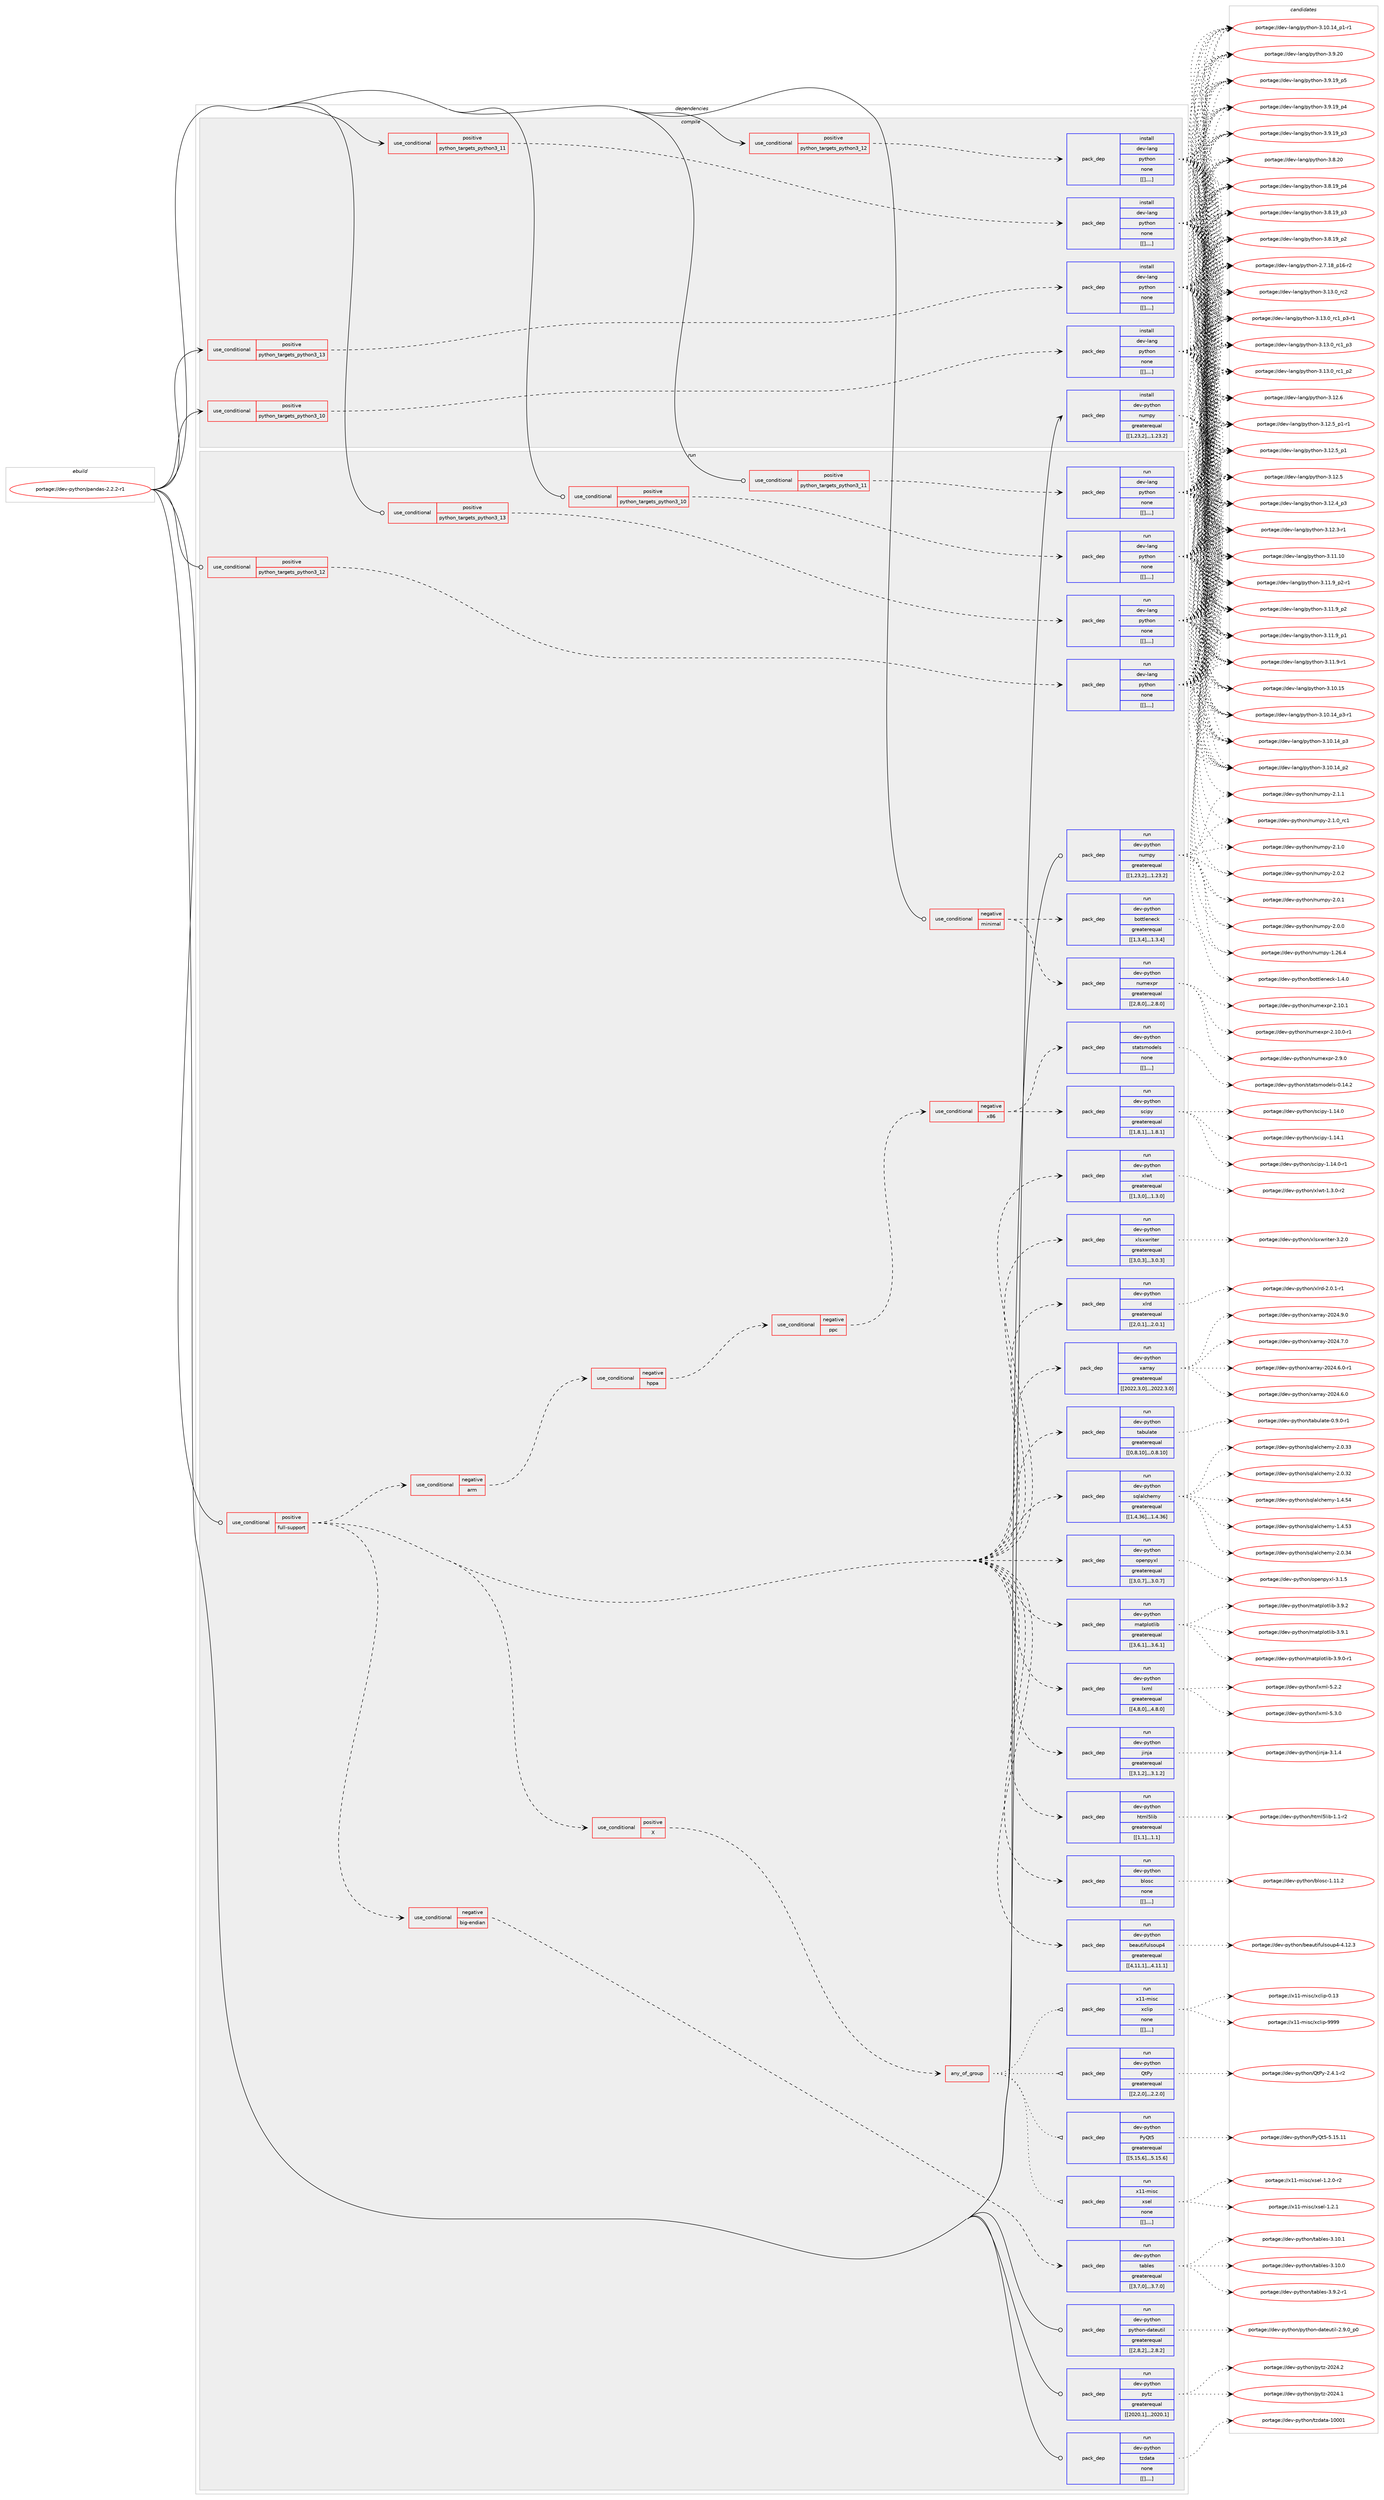 digraph prolog {

# *************
# Graph options
# *************

newrank=true;
concentrate=true;
compound=true;
graph [rankdir=LR,fontname=Helvetica,fontsize=10,ranksep=1.5];#, ranksep=2.5, nodesep=0.2];
edge  [arrowhead=vee];
node  [fontname=Helvetica,fontsize=10];

# **********
# The ebuild
# **********

subgraph cluster_leftcol {
color=gray;
label=<<i>ebuild</i>>;
id [label="portage://dev-python/pandas-2.2.2-r1", color=red, width=4, href="../dev-python/pandas-2.2.2-r1.svg"];
}

# ****************
# The dependencies
# ****************

subgraph cluster_midcol {
color=gray;
label=<<i>dependencies</i>>;
subgraph cluster_compile {
fillcolor="#eeeeee";
style=filled;
label=<<i>compile</i>>;
subgraph cond36309 {
dependency154612 [label=<<TABLE BORDER="0" CELLBORDER="1" CELLSPACING="0" CELLPADDING="4"><TR><TD ROWSPAN="3" CELLPADDING="10">use_conditional</TD></TR><TR><TD>positive</TD></TR><TR><TD>python_targets_python3_10</TD></TR></TABLE>>, shape=none, color=red];
subgraph pack117085 {
dependency154613 [label=<<TABLE BORDER="0" CELLBORDER="1" CELLSPACING="0" CELLPADDING="4" WIDTH="220"><TR><TD ROWSPAN="6" CELLPADDING="30">pack_dep</TD></TR><TR><TD WIDTH="110">install</TD></TR><TR><TD>dev-lang</TD></TR><TR><TD>python</TD></TR><TR><TD>none</TD></TR><TR><TD>[[],,,,]</TD></TR></TABLE>>, shape=none, color=blue];
}
dependency154612:e -> dependency154613:w [weight=20,style="dashed",arrowhead="vee"];
}
id:e -> dependency154612:w [weight=20,style="solid",arrowhead="vee"];
subgraph cond36310 {
dependency154614 [label=<<TABLE BORDER="0" CELLBORDER="1" CELLSPACING="0" CELLPADDING="4"><TR><TD ROWSPAN="3" CELLPADDING="10">use_conditional</TD></TR><TR><TD>positive</TD></TR><TR><TD>python_targets_python3_11</TD></TR></TABLE>>, shape=none, color=red];
subgraph pack117086 {
dependency154615 [label=<<TABLE BORDER="0" CELLBORDER="1" CELLSPACING="0" CELLPADDING="4" WIDTH="220"><TR><TD ROWSPAN="6" CELLPADDING="30">pack_dep</TD></TR><TR><TD WIDTH="110">install</TD></TR><TR><TD>dev-lang</TD></TR><TR><TD>python</TD></TR><TR><TD>none</TD></TR><TR><TD>[[],,,,]</TD></TR></TABLE>>, shape=none, color=blue];
}
dependency154614:e -> dependency154615:w [weight=20,style="dashed",arrowhead="vee"];
}
id:e -> dependency154614:w [weight=20,style="solid",arrowhead="vee"];
subgraph cond36311 {
dependency154616 [label=<<TABLE BORDER="0" CELLBORDER="1" CELLSPACING="0" CELLPADDING="4"><TR><TD ROWSPAN="3" CELLPADDING="10">use_conditional</TD></TR><TR><TD>positive</TD></TR><TR><TD>python_targets_python3_12</TD></TR></TABLE>>, shape=none, color=red];
subgraph pack117087 {
dependency154617 [label=<<TABLE BORDER="0" CELLBORDER="1" CELLSPACING="0" CELLPADDING="4" WIDTH="220"><TR><TD ROWSPAN="6" CELLPADDING="30">pack_dep</TD></TR><TR><TD WIDTH="110">install</TD></TR><TR><TD>dev-lang</TD></TR><TR><TD>python</TD></TR><TR><TD>none</TD></TR><TR><TD>[[],,,,]</TD></TR></TABLE>>, shape=none, color=blue];
}
dependency154616:e -> dependency154617:w [weight=20,style="dashed",arrowhead="vee"];
}
id:e -> dependency154616:w [weight=20,style="solid",arrowhead="vee"];
subgraph cond36312 {
dependency154618 [label=<<TABLE BORDER="0" CELLBORDER="1" CELLSPACING="0" CELLPADDING="4"><TR><TD ROWSPAN="3" CELLPADDING="10">use_conditional</TD></TR><TR><TD>positive</TD></TR><TR><TD>python_targets_python3_13</TD></TR></TABLE>>, shape=none, color=red];
subgraph pack117088 {
dependency154619 [label=<<TABLE BORDER="0" CELLBORDER="1" CELLSPACING="0" CELLPADDING="4" WIDTH="220"><TR><TD ROWSPAN="6" CELLPADDING="30">pack_dep</TD></TR><TR><TD WIDTH="110">install</TD></TR><TR><TD>dev-lang</TD></TR><TR><TD>python</TD></TR><TR><TD>none</TD></TR><TR><TD>[[],,,,]</TD></TR></TABLE>>, shape=none, color=blue];
}
dependency154618:e -> dependency154619:w [weight=20,style="dashed",arrowhead="vee"];
}
id:e -> dependency154618:w [weight=20,style="solid",arrowhead="vee"];
subgraph pack117089 {
dependency154620 [label=<<TABLE BORDER="0" CELLBORDER="1" CELLSPACING="0" CELLPADDING="4" WIDTH="220"><TR><TD ROWSPAN="6" CELLPADDING="30">pack_dep</TD></TR><TR><TD WIDTH="110">install</TD></TR><TR><TD>dev-python</TD></TR><TR><TD>numpy</TD></TR><TR><TD>greaterequal</TD></TR><TR><TD>[[1,23,2],,,1.23.2]</TD></TR></TABLE>>, shape=none, color=blue];
}
id:e -> dependency154620:w [weight=20,style="solid",arrowhead="vee"];
}
subgraph cluster_compileandrun {
fillcolor="#eeeeee";
style=filled;
label=<<i>compile and run</i>>;
}
subgraph cluster_run {
fillcolor="#eeeeee";
style=filled;
label=<<i>run</i>>;
subgraph cond36313 {
dependency154621 [label=<<TABLE BORDER="0" CELLBORDER="1" CELLSPACING="0" CELLPADDING="4"><TR><TD ROWSPAN="3" CELLPADDING="10">use_conditional</TD></TR><TR><TD>negative</TD></TR><TR><TD>minimal</TD></TR></TABLE>>, shape=none, color=red];
subgraph pack117090 {
dependency154622 [label=<<TABLE BORDER="0" CELLBORDER="1" CELLSPACING="0" CELLPADDING="4" WIDTH="220"><TR><TD ROWSPAN="6" CELLPADDING="30">pack_dep</TD></TR><TR><TD WIDTH="110">run</TD></TR><TR><TD>dev-python</TD></TR><TR><TD>bottleneck</TD></TR><TR><TD>greaterequal</TD></TR><TR><TD>[[1,3,4],,,1.3.4]</TD></TR></TABLE>>, shape=none, color=blue];
}
dependency154621:e -> dependency154622:w [weight=20,style="dashed",arrowhead="vee"];
subgraph pack117091 {
dependency154623 [label=<<TABLE BORDER="0" CELLBORDER="1" CELLSPACING="0" CELLPADDING="4" WIDTH="220"><TR><TD ROWSPAN="6" CELLPADDING="30">pack_dep</TD></TR><TR><TD WIDTH="110">run</TD></TR><TR><TD>dev-python</TD></TR><TR><TD>numexpr</TD></TR><TR><TD>greaterequal</TD></TR><TR><TD>[[2,8,0],,,2.8.0]</TD></TR></TABLE>>, shape=none, color=blue];
}
dependency154621:e -> dependency154623:w [weight=20,style="dashed",arrowhead="vee"];
}
id:e -> dependency154621:w [weight=20,style="solid",arrowhead="odot"];
subgraph cond36314 {
dependency154624 [label=<<TABLE BORDER="0" CELLBORDER="1" CELLSPACING="0" CELLPADDING="4"><TR><TD ROWSPAN="3" CELLPADDING="10">use_conditional</TD></TR><TR><TD>positive</TD></TR><TR><TD>full-support</TD></TR></TABLE>>, shape=none, color=red];
subgraph pack117092 {
dependency154625 [label=<<TABLE BORDER="0" CELLBORDER="1" CELLSPACING="0" CELLPADDING="4" WIDTH="220"><TR><TD ROWSPAN="6" CELLPADDING="30">pack_dep</TD></TR><TR><TD WIDTH="110">run</TD></TR><TR><TD>dev-python</TD></TR><TR><TD>beautifulsoup4</TD></TR><TR><TD>greaterequal</TD></TR><TR><TD>[[4,11,1],,,4.11.1]</TD></TR></TABLE>>, shape=none, color=blue];
}
dependency154624:e -> dependency154625:w [weight=20,style="dashed",arrowhead="vee"];
subgraph pack117093 {
dependency154626 [label=<<TABLE BORDER="0" CELLBORDER="1" CELLSPACING="0" CELLPADDING="4" WIDTH="220"><TR><TD ROWSPAN="6" CELLPADDING="30">pack_dep</TD></TR><TR><TD WIDTH="110">run</TD></TR><TR><TD>dev-python</TD></TR><TR><TD>blosc</TD></TR><TR><TD>none</TD></TR><TR><TD>[[],,,,]</TD></TR></TABLE>>, shape=none, color=blue];
}
dependency154624:e -> dependency154626:w [weight=20,style="dashed",arrowhead="vee"];
subgraph pack117094 {
dependency154627 [label=<<TABLE BORDER="0" CELLBORDER="1" CELLSPACING="0" CELLPADDING="4" WIDTH="220"><TR><TD ROWSPAN="6" CELLPADDING="30">pack_dep</TD></TR><TR><TD WIDTH="110">run</TD></TR><TR><TD>dev-python</TD></TR><TR><TD>html5lib</TD></TR><TR><TD>greaterequal</TD></TR><TR><TD>[[1,1],,,1.1]</TD></TR></TABLE>>, shape=none, color=blue];
}
dependency154624:e -> dependency154627:w [weight=20,style="dashed",arrowhead="vee"];
subgraph pack117095 {
dependency154628 [label=<<TABLE BORDER="0" CELLBORDER="1" CELLSPACING="0" CELLPADDING="4" WIDTH="220"><TR><TD ROWSPAN="6" CELLPADDING="30">pack_dep</TD></TR><TR><TD WIDTH="110">run</TD></TR><TR><TD>dev-python</TD></TR><TR><TD>jinja</TD></TR><TR><TD>greaterequal</TD></TR><TR><TD>[[3,1,2],,,3.1.2]</TD></TR></TABLE>>, shape=none, color=blue];
}
dependency154624:e -> dependency154628:w [weight=20,style="dashed",arrowhead="vee"];
subgraph pack117096 {
dependency154629 [label=<<TABLE BORDER="0" CELLBORDER="1" CELLSPACING="0" CELLPADDING="4" WIDTH="220"><TR><TD ROWSPAN="6" CELLPADDING="30">pack_dep</TD></TR><TR><TD WIDTH="110">run</TD></TR><TR><TD>dev-python</TD></TR><TR><TD>lxml</TD></TR><TR><TD>greaterequal</TD></TR><TR><TD>[[4,8,0],,,4.8.0]</TD></TR></TABLE>>, shape=none, color=blue];
}
dependency154624:e -> dependency154629:w [weight=20,style="dashed",arrowhead="vee"];
subgraph pack117097 {
dependency154630 [label=<<TABLE BORDER="0" CELLBORDER="1" CELLSPACING="0" CELLPADDING="4" WIDTH="220"><TR><TD ROWSPAN="6" CELLPADDING="30">pack_dep</TD></TR><TR><TD WIDTH="110">run</TD></TR><TR><TD>dev-python</TD></TR><TR><TD>matplotlib</TD></TR><TR><TD>greaterequal</TD></TR><TR><TD>[[3,6,1],,,3.6.1]</TD></TR></TABLE>>, shape=none, color=blue];
}
dependency154624:e -> dependency154630:w [weight=20,style="dashed",arrowhead="vee"];
subgraph pack117098 {
dependency154631 [label=<<TABLE BORDER="0" CELLBORDER="1" CELLSPACING="0" CELLPADDING="4" WIDTH="220"><TR><TD ROWSPAN="6" CELLPADDING="30">pack_dep</TD></TR><TR><TD WIDTH="110">run</TD></TR><TR><TD>dev-python</TD></TR><TR><TD>openpyxl</TD></TR><TR><TD>greaterequal</TD></TR><TR><TD>[[3,0,7],,,3.0.7]</TD></TR></TABLE>>, shape=none, color=blue];
}
dependency154624:e -> dependency154631:w [weight=20,style="dashed",arrowhead="vee"];
subgraph pack117099 {
dependency154632 [label=<<TABLE BORDER="0" CELLBORDER="1" CELLSPACING="0" CELLPADDING="4" WIDTH="220"><TR><TD ROWSPAN="6" CELLPADDING="30">pack_dep</TD></TR><TR><TD WIDTH="110">run</TD></TR><TR><TD>dev-python</TD></TR><TR><TD>sqlalchemy</TD></TR><TR><TD>greaterequal</TD></TR><TR><TD>[[1,4,36],,,1.4.36]</TD></TR></TABLE>>, shape=none, color=blue];
}
dependency154624:e -> dependency154632:w [weight=20,style="dashed",arrowhead="vee"];
subgraph pack117100 {
dependency154633 [label=<<TABLE BORDER="0" CELLBORDER="1" CELLSPACING="0" CELLPADDING="4" WIDTH="220"><TR><TD ROWSPAN="6" CELLPADDING="30">pack_dep</TD></TR><TR><TD WIDTH="110">run</TD></TR><TR><TD>dev-python</TD></TR><TR><TD>tabulate</TD></TR><TR><TD>greaterequal</TD></TR><TR><TD>[[0,8,10],,,0.8.10]</TD></TR></TABLE>>, shape=none, color=blue];
}
dependency154624:e -> dependency154633:w [weight=20,style="dashed",arrowhead="vee"];
subgraph pack117101 {
dependency154634 [label=<<TABLE BORDER="0" CELLBORDER="1" CELLSPACING="0" CELLPADDING="4" WIDTH="220"><TR><TD ROWSPAN="6" CELLPADDING="30">pack_dep</TD></TR><TR><TD WIDTH="110">run</TD></TR><TR><TD>dev-python</TD></TR><TR><TD>xarray</TD></TR><TR><TD>greaterequal</TD></TR><TR><TD>[[2022,3,0],,,2022.3.0]</TD></TR></TABLE>>, shape=none, color=blue];
}
dependency154624:e -> dependency154634:w [weight=20,style="dashed",arrowhead="vee"];
subgraph pack117102 {
dependency154635 [label=<<TABLE BORDER="0" CELLBORDER="1" CELLSPACING="0" CELLPADDING="4" WIDTH="220"><TR><TD ROWSPAN="6" CELLPADDING="30">pack_dep</TD></TR><TR><TD WIDTH="110">run</TD></TR><TR><TD>dev-python</TD></TR><TR><TD>xlrd</TD></TR><TR><TD>greaterequal</TD></TR><TR><TD>[[2,0,1],,,2.0.1]</TD></TR></TABLE>>, shape=none, color=blue];
}
dependency154624:e -> dependency154635:w [weight=20,style="dashed",arrowhead="vee"];
subgraph pack117103 {
dependency154636 [label=<<TABLE BORDER="0" CELLBORDER="1" CELLSPACING="0" CELLPADDING="4" WIDTH="220"><TR><TD ROWSPAN="6" CELLPADDING="30">pack_dep</TD></TR><TR><TD WIDTH="110">run</TD></TR><TR><TD>dev-python</TD></TR><TR><TD>xlsxwriter</TD></TR><TR><TD>greaterequal</TD></TR><TR><TD>[[3,0,3],,,3.0.3]</TD></TR></TABLE>>, shape=none, color=blue];
}
dependency154624:e -> dependency154636:w [weight=20,style="dashed",arrowhead="vee"];
subgraph pack117104 {
dependency154637 [label=<<TABLE BORDER="0" CELLBORDER="1" CELLSPACING="0" CELLPADDING="4" WIDTH="220"><TR><TD ROWSPAN="6" CELLPADDING="30">pack_dep</TD></TR><TR><TD WIDTH="110">run</TD></TR><TR><TD>dev-python</TD></TR><TR><TD>xlwt</TD></TR><TR><TD>greaterequal</TD></TR><TR><TD>[[1,3,0],,,1.3.0]</TD></TR></TABLE>>, shape=none, color=blue];
}
dependency154624:e -> dependency154637:w [weight=20,style="dashed",arrowhead="vee"];
subgraph cond36315 {
dependency154638 [label=<<TABLE BORDER="0" CELLBORDER="1" CELLSPACING="0" CELLPADDING="4"><TR><TD ROWSPAN="3" CELLPADDING="10">use_conditional</TD></TR><TR><TD>negative</TD></TR><TR><TD>arm</TD></TR></TABLE>>, shape=none, color=red];
subgraph cond36316 {
dependency154639 [label=<<TABLE BORDER="0" CELLBORDER="1" CELLSPACING="0" CELLPADDING="4"><TR><TD ROWSPAN="3" CELLPADDING="10">use_conditional</TD></TR><TR><TD>negative</TD></TR><TR><TD>hppa</TD></TR></TABLE>>, shape=none, color=red];
subgraph cond36317 {
dependency154640 [label=<<TABLE BORDER="0" CELLBORDER="1" CELLSPACING="0" CELLPADDING="4"><TR><TD ROWSPAN="3" CELLPADDING="10">use_conditional</TD></TR><TR><TD>negative</TD></TR><TR><TD>ppc</TD></TR></TABLE>>, shape=none, color=red];
subgraph cond36318 {
dependency154641 [label=<<TABLE BORDER="0" CELLBORDER="1" CELLSPACING="0" CELLPADDING="4"><TR><TD ROWSPAN="3" CELLPADDING="10">use_conditional</TD></TR><TR><TD>negative</TD></TR><TR><TD>x86</TD></TR></TABLE>>, shape=none, color=red];
subgraph pack117105 {
dependency154642 [label=<<TABLE BORDER="0" CELLBORDER="1" CELLSPACING="0" CELLPADDING="4" WIDTH="220"><TR><TD ROWSPAN="6" CELLPADDING="30">pack_dep</TD></TR><TR><TD WIDTH="110">run</TD></TR><TR><TD>dev-python</TD></TR><TR><TD>scipy</TD></TR><TR><TD>greaterequal</TD></TR><TR><TD>[[1,8,1],,,1.8.1]</TD></TR></TABLE>>, shape=none, color=blue];
}
dependency154641:e -> dependency154642:w [weight=20,style="dashed",arrowhead="vee"];
subgraph pack117106 {
dependency154643 [label=<<TABLE BORDER="0" CELLBORDER="1" CELLSPACING="0" CELLPADDING="4" WIDTH="220"><TR><TD ROWSPAN="6" CELLPADDING="30">pack_dep</TD></TR><TR><TD WIDTH="110">run</TD></TR><TR><TD>dev-python</TD></TR><TR><TD>statsmodels</TD></TR><TR><TD>none</TD></TR><TR><TD>[[],,,,]</TD></TR></TABLE>>, shape=none, color=blue];
}
dependency154641:e -> dependency154643:w [weight=20,style="dashed",arrowhead="vee"];
}
dependency154640:e -> dependency154641:w [weight=20,style="dashed",arrowhead="vee"];
}
dependency154639:e -> dependency154640:w [weight=20,style="dashed",arrowhead="vee"];
}
dependency154638:e -> dependency154639:w [weight=20,style="dashed",arrowhead="vee"];
}
dependency154624:e -> dependency154638:w [weight=20,style="dashed",arrowhead="vee"];
subgraph cond36319 {
dependency154644 [label=<<TABLE BORDER="0" CELLBORDER="1" CELLSPACING="0" CELLPADDING="4"><TR><TD ROWSPAN="3" CELLPADDING="10">use_conditional</TD></TR><TR><TD>negative</TD></TR><TR><TD>big-endian</TD></TR></TABLE>>, shape=none, color=red];
subgraph pack117107 {
dependency154645 [label=<<TABLE BORDER="0" CELLBORDER="1" CELLSPACING="0" CELLPADDING="4" WIDTH="220"><TR><TD ROWSPAN="6" CELLPADDING="30">pack_dep</TD></TR><TR><TD WIDTH="110">run</TD></TR><TR><TD>dev-python</TD></TR><TR><TD>tables</TD></TR><TR><TD>greaterequal</TD></TR><TR><TD>[[3,7,0],,,3.7.0]</TD></TR></TABLE>>, shape=none, color=blue];
}
dependency154644:e -> dependency154645:w [weight=20,style="dashed",arrowhead="vee"];
}
dependency154624:e -> dependency154644:w [weight=20,style="dashed",arrowhead="vee"];
subgraph cond36320 {
dependency154646 [label=<<TABLE BORDER="0" CELLBORDER="1" CELLSPACING="0" CELLPADDING="4"><TR><TD ROWSPAN="3" CELLPADDING="10">use_conditional</TD></TR><TR><TD>positive</TD></TR><TR><TD>X</TD></TR></TABLE>>, shape=none, color=red];
subgraph any1068 {
dependency154647 [label=<<TABLE BORDER="0" CELLBORDER="1" CELLSPACING="0" CELLPADDING="4"><TR><TD CELLPADDING="10">any_of_group</TD></TR></TABLE>>, shape=none, color=red];subgraph pack117108 {
dependency154648 [label=<<TABLE BORDER="0" CELLBORDER="1" CELLSPACING="0" CELLPADDING="4" WIDTH="220"><TR><TD ROWSPAN="6" CELLPADDING="30">pack_dep</TD></TR><TR><TD WIDTH="110">run</TD></TR><TR><TD>dev-python</TD></TR><TR><TD>PyQt5</TD></TR><TR><TD>greaterequal</TD></TR><TR><TD>[[5,15,6],,,5.15.6]</TD></TR></TABLE>>, shape=none, color=blue];
}
dependency154647:e -> dependency154648:w [weight=20,style="dotted",arrowhead="oinv"];
subgraph pack117109 {
dependency154649 [label=<<TABLE BORDER="0" CELLBORDER="1" CELLSPACING="0" CELLPADDING="4" WIDTH="220"><TR><TD ROWSPAN="6" CELLPADDING="30">pack_dep</TD></TR><TR><TD WIDTH="110">run</TD></TR><TR><TD>dev-python</TD></TR><TR><TD>QtPy</TD></TR><TR><TD>greaterequal</TD></TR><TR><TD>[[2,2,0],,,2.2.0]</TD></TR></TABLE>>, shape=none, color=blue];
}
dependency154647:e -> dependency154649:w [weight=20,style="dotted",arrowhead="oinv"];
subgraph pack117110 {
dependency154650 [label=<<TABLE BORDER="0" CELLBORDER="1" CELLSPACING="0" CELLPADDING="4" WIDTH="220"><TR><TD ROWSPAN="6" CELLPADDING="30">pack_dep</TD></TR><TR><TD WIDTH="110">run</TD></TR><TR><TD>x11-misc</TD></TR><TR><TD>xclip</TD></TR><TR><TD>none</TD></TR><TR><TD>[[],,,,]</TD></TR></TABLE>>, shape=none, color=blue];
}
dependency154647:e -> dependency154650:w [weight=20,style="dotted",arrowhead="oinv"];
subgraph pack117111 {
dependency154651 [label=<<TABLE BORDER="0" CELLBORDER="1" CELLSPACING="0" CELLPADDING="4" WIDTH="220"><TR><TD ROWSPAN="6" CELLPADDING="30">pack_dep</TD></TR><TR><TD WIDTH="110">run</TD></TR><TR><TD>x11-misc</TD></TR><TR><TD>xsel</TD></TR><TR><TD>none</TD></TR><TR><TD>[[],,,,]</TD></TR></TABLE>>, shape=none, color=blue];
}
dependency154647:e -> dependency154651:w [weight=20,style="dotted",arrowhead="oinv"];
}
dependency154646:e -> dependency154647:w [weight=20,style="dashed",arrowhead="vee"];
}
dependency154624:e -> dependency154646:w [weight=20,style="dashed",arrowhead="vee"];
}
id:e -> dependency154624:w [weight=20,style="solid",arrowhead="odot"];
subgraph cond36321 {
dependency154652 [label=<<TABLE BORDER="0" CELLBORDER="1" CELLSPACING="0" CELLPADDING="4"><TR><TD ROWSPAN="3" CELLPADDING="10">use_conditional</TD></TR><TR><TD>positive</TD></TR><TR><TD>python_targets_python3_10</TD></TR></TABLE>>, shape=none, color=red];
subgraph pack117112 {
dependency154653 [label=<<TABLE BORDER="0" CELLBORDER="1" CELLSPACING="0" CELLPADDING="4" WIDTH="220"><TR><TD ROWSPAN="6" CELLPADDING="30">pack_dep</TD></TR><TR><TD WIDTH="110">run</TD></TR><TR><TD>dev-lang</TD></TR><TR><TD>python</TD></TR><TR><TD>none</TD></TR><TR><TD>[[],,,,]</TD></TR></TABLE>>, shape=none, color=blue];
}
dependency154652:e -> dependency154653:w [weight=20,style="dashed",arrowhead="vee"];
}
id:e -> dependency154652:w [weight=20,style="solid",arrowhead="odot"];
subgraph cond36322 {
dependency154654 [label=<<TABLE BORDER="0" CELLBORDER="1" CELLSPACING="0" CELLPADDING="4"><TR><TD ROWSPAN="3" CELLPADDING="10">use_conditional</TD></TR><TR><TD>positive</TD></TR><TR><TD>python_targets_python3_11</TD></TR></TABLE>>, shape=none, color=red];
subgraph pack117113 {
dependency154655 [label=<<TABLE BORDER="0" CELLBORDER="1" CELLSPACING="0" CELLPADDING="4" WIDTH="220"><TR><TD ROWSPAN="6" CELLPADDING="30">pack_dep</TD></TR><TR><TD WIDTH="110">run</TD></TR><TR><TD>dev-lang</TD></TR><TR><TD>python</TD></TR><TR><TD>none</TD></TR><TR><TD>[[],,,,]</TD></TR></TABLE>>, shape=none, color=blue];
}
dependency154654:e -> dependency154655:w [weight=20,style="dashed",arrowhead="vee"];
}
id:e -> dependency154654:w [weight=20,style="solid",arrowhead="odot"];
subgraph cond36323 {
dependency154656 [label=<<TABLE BORDER="0" CELLBORDER="1" CELLSPACING="0" CELLPADDING="4"><TR><TD ROWSPAN="3" CELLPADDING="10">use_conditional</TD></TR><TR><TD>positive</TD></TR><TR><TD>python_targets_python3_12</TD></TR></TABLE>>, shape=none, color=red];
subgraph pack117114 {
dependency154657 [label=<<TABLE BORDER="0" CELLBORDER="1" CELLSPACING="0" CELLPADDING="4" WIDTH="220"><TR><TD ROWSPAN="6" CELLPADDING="30">pack_dep</TD></TR><TR><TD WIDTH="110">run</TD></TR><TR><TD>dev-lang</TD></TR><TR><TD>python</TD></TR><TR><TD>none</TD></TR><TR><TD>[[],,,,]</TD></TR></TABLE>>, shape=none, color=blue];
}
dependency154656:e -> dependency154657:w [weight=20,style="dashed",arrowhead="vee"];
}
id:e -> dependency154656:w [weight=20,style="solid",arrowhead="odot"];
subgraph cond36324 {
dependency154658 [label=<<TABLE BORDER="0" CELLBORDER="1" CELLSPACING="0" CELLPADDING="4"><TR><TD ROWSPAN="3" CELLPADDING="10">use_conditional</TD></TR><TR><TD>positive</TD></TR><TR><TD>python_targets_python3_13</TD></TR></TABLE>>, shape=none, color=red];
subgraph pack117115 {
dependency154659 [label=<<TABLE BORDER="0" CELLBORDER="1" CELLSPACING="0" CELLPADDING="4" WIDTH="220"><TR><TD ROWSPAN="6" CELLPADDING="30">pack_dep</TD></TR><TR><TD WIDTH="110">run</TD></TR><TR><TD>dev-lang</TD></TR><TR><TD>python</TD></TR><TR><TD>none</TD></TR><TR><TD>[[],,,,]</TD></TR></TABLE>>, shape=none, color=blue];
}
dependency154658:e -> dependency154659:w [weight=20,style="dashed",arrowhead="vee"];
}
id:e -> dependency154658:w [weight=20,style="solid",arrowhead="odot"];
subgraph pack117116 {
dependency154660 [label=<<TABLE BORDER="0" CELLBORDER="1" CELLSPACING="0" CELLPADDING="4" WIDTH="220"><TR><TD ROWSPAN="6" CELLPADDING="30">pack_dep</TD></TR><TR><TD WIDTH="110">run</TD></TR><TR><TD>dev-python</TD></TR><TR><TD>numpy</TD></TR><TR><TD>greaterequal</TD></TR><TR><TD>[[1,23,2],,,1.23.2]</TD></TR></TABLE>>, shape=none, color=blue];
}
id:e -> dependency154660:w [weight=20,style="solid",arrowhead="odot"];
subgraph pack117117 {
dependency154661 [label=<<TABLE BORDER="0" CELLBORDER="1" CELLSPACING="0" CELLPADDING="4" WIDTH="220"><TR><TD ROWSPAN="6" CELLPADDING="30">pack_dep</TD></TR><TR><TD WIDTH="110">run</TD></TR><TR><TD>dev-python</TD></TR><TR><TD>python-dateutil</TD></TR><TR><TD>greaterequal</TD></TR><TR><TD>[[2,8,2],,,2.8.2]</TD></TR></TABLE>>, shape=none, color=blue];
}
id:e -> dependency154661:w [weight=20,style="solid",arrowhead="odot"];
subgraph pack117118 {
dependency154662 [label=<<TABLE BORDER="0" CELLBORDER="1" CELLSPACING="0" CELLPADDING="4" WIDTH="220"><TR><TD ROWSPAN="6" CELLPADDING="30">pack_dep</TD></TR><TR><TD WIDTH="110">run</TD></TR><TR><TD>dev-python</TD></TR><TR><TD>pytz</TD></TR><TR><TD>greaterequal</TD></TR><TR><TD>[[2020,1],,,2020.1]</TD></TR></TABLE>>, shape=none, color=blue];
}
id:e -> dependency154662:w [weight=20,style="solid",arrowhead="odot"];
subgraph pack117119 {
dependency154663 [label=<<TABLE BORDER="0" CELLBORDER="1" CELLSPACING="0" CELLPADDING="4" WIDTH="220"><TR><TD ROWSPAN="6" CELLPADDING="30">pack_dep</TD></TR><TR><TD WIDTH="110">run</TD></TR><TR><TD>dev-python</TD></TR><TR><TD>tzdata</TD></TR><TR><TD>none</TD></TR><TR><TD>[[],,,,]</TD></TR></TABLE>>, shape=none, color=blue];
}
id:e -> dependency154663:w [weight=20,style="solid",arrowhead="odot"];
}
}

# **************
# The candidates
# **************

subgraph cluster_choices {
rank=same;
color=gray;
label=<<i>candidates</i>>;

subgraph choice117085 {
color=black;
nodesep=1;
choice10010111845108971101034711212111610411111045514649514648951149950 [label="portage://dev-lang/python-3.13.0_rc2", color=red, width=4,href="../dev-lang/python-3.13.0_rc2.svg"];
choice1001011184510897110103471121211161041111104551464951464895114994995112514511449 [label="portage://dev-lang/python-3.13.0_rc1_p3-r1", color=red, width=4,href="../dev-lang/python-3.13.0_rc1_p3-r1.svg"];
choice100101118451089711010347112121116104111110455146495146489511499499511251 [label="portage://dev-lang/python-3.13.0_rc1_p3", color=red, width=4,href="../dev-lang/python-3.13.0_rc1_p3.svg"];
choice100101118451089711010347112121116104111110455146495146489511499499511250 [label="portage://dev-lang/python-3.13.0_rc1_p2", color=red, width=4,href="../dev-lang/python-3.13.0_rc1_p2.svg"];
choice10010111845108971101034711212111610411111045514649504654 [label="portage://dev-lang/python-3.12.6", color=red, width=4,href="../dev-lang/python-3.12.6.svg"];
choice1001011184510897110103471121211161041111104551464950465395112494511449 [label="portage://dev-lang/python-3.12.5_p1-r1", color=red, width=4,href="../dev-lang/python-3.12.5_p1-r1.svg"];
choice100101118451089711010347112121116104111110455146495046539511249 [label="portage://dev-lang/python-3.12.5_p1", color=red, width=4,href="../dev-lang/python-3.12.5_p1.svg"];
choice10010111845108971101034711212111610411111045514649504653 [label="portage://dev-lang/python-3.12.5", color=red, width=4,href="../dev-lang/python-3.12.5.svg"];
choice100101118451089711010347112121116104111110455146495046529511251 [label="portage://dev-lang/python-3.12.4_p3", color=red, width=4,href="../dev-lang/python-3.12.4_p3.svg"];
choice100101118451089711010347112121116104111110455146495046514511449 [label="portage://dev-lang/python-3.12.3-r1", color=red, width=4,href="../dev-lang/python-3.12.3-r1.svg"];
choice1001011184510897110103471121211161041111104551464949464948 [label="portage://dev-lang/python-3.11.10", color=red, width=4,href="../dev-lang/python-3.11.10.svg"];
choice1001011184510897110103471121211161041111104551464949465795112504511449 [label="portage://dev-lang/python-3.11.9_p2-r1", color=red, width=4,href="../dev-lang/python-3.11.9_p2-r1.svg"];
choice100101118451089711010347112121116104111110455146494946579511250 [label="portage://dev-lang/python-3.11.9_p2", color=red, width=4,href="../dev-lang/python-3.11.9_p2.svg"];
choice100101118451089711010347112121116104111110455146494946579511249 [label="portage://dev-lang/python-3.11.9_p1", color=red, width=4,href="../dev-lang/python-3.11.9_p1.svg"];
choice100101118451089711010347112121116104111110455146494946574511449 [label="portage://dev-lang/python-3.11.9-r1", color=red, width=4,href="../dev-lang/python-3.11.9-r1.svg"];
choice1001011184510897110103471121211161041111104551464948464953 [label="portage://dev-lang/python-3.10.15", color=red, width=4,href="../dev-lang/python-3.10.15.svg"];
choice100101118451089711010347112121116104111110455146494846495295112514511449 [label="portage://dev-lang/python-3.10.14_p3-r1", color=red, width=4,href="../dev-lang/python-3.10.14_p3-r1.svg"];
choice10010111845108971101034711212111610411111045514649484649529511251 [label="portage://dev-lang/python-3.10.14_p3", color=red, width=4,href="../dev-lang/python-3.10.14_p3.svg"];
choice10010111845108971101034711212111610411111045514649484649529511250 [label="portage://dev-lang/python-3.10.14_p2", color=red, width=4,href="../dev-lang/python-3.10.14_p2.svg"];
choice100101118451089711010347112121116104111110455146494846495295112494511449 [label="portage://dev-lang/python-3.10.14_p1-r1", color=red, width=4,href="../dev-lang/python-3.10.14_p1-r1.svg"];
choice10010111845108971101034711212111610411111045514657465048 [label="portage://dev-lang/python-3.9.20", color=red, width=4,href="../dev-lang/python-3.9.20.svg"];
choice100101118451089711010347112121116104111110455146574649579511253 [label="portage://dev-lang/python-3.9.19_p5", color=red, width=4,href="../dev-lang/python-3.9.19_p5.svg"];
choice100101118451089711010347112121116104111110455146574649579511252 [label="portage://dev-lang/python-3.9.19_p4", color=red, width=4,href="../dev-lang/python-3.9.19_p4.svg"];
choice100101118451089711010347112121116104111110455146574649579511251 [label="portage://dev-lang/python-3.9.19_p3", color=red, width=4,href="../dev-lang/python-3.9.19_p3.svg"];
choice10010111845108971101034711212111610411111045514656465048 [label="portage://dev-lang/python-3.8.20", color=red, width=4,href="../dev-lang/python-3.8.20.svg"];
choice100101118451089711010347112121116104111110455146564649579511252 [label="portage://dev-lang/python-3.8.19_p4", color=red, width=4,href="../dev-lang/python-3.8.19_p4.svg"];
choice100101118451089711010347112121116104111110455146564649579511251 [label="portage://dev-lang/python-3.8.19_p3", color=red, width=4,href="../dev-lang/python-3.8.19_p3.svg"];
choice100101118451089711010347112121116104111110455146564649579511250 [label="portage://dev-lang/python-3.8.19_p2", color=red, width=4,href="../dev-lang/python-3.8.19_p2.svg"];
choice100101118451089711010347112121116104111110455046554649569511249544511450 [label="portage://dev-lang/python-2.7.18_p16-r2", color=red, width=4,href="../dev-lang/python-2.7.18_p16-r2.svg"];
dependency154613:e -> choice10010111845108971101034711212111610411111045514649514648951149950:w [style=dotted,weight="100"];
dependency154613:e -> choice1001011184510897110103471121211161041111104551464951464895114994995112514511449:w [style=dotted,weight="100"];
dependency154613:e -> choice100101118451089711010347112121116104111110455146495146489511499499511251:w [style=dotted,weight="100"];
dependency154613:e -> choice100101118451089711010347112121116104111110455146495146489511499499511250:w [style=dotted,weight="100"];
dependency154613:e -> choice10010111845108971101034711212111610411111045514649504654:w [style=dotted,weight="100"];
dependency154613:e -> choice1001011184510897110103471121211161041111104551464950465395112494511449:w [style=dotted,weight="100"];
dependency154613:e -> choice100101118451089711010347112121116104111110455146495046539511249:w [style=dotted,weight="100"];
dependency154613:e -> choice10010111845108971101034711212111610411111045514649504653:w [style=dotted,weight="100"];
dependency154613:e -> choice100101118451089711010347112121116104111110455146495046529511251:w [style=dotted,weight="100"];
dependency154613:e -> choice100101118451089711010347112121116104111110455146495046514511449:w [style=dotted,weight="100"];
dependency154613:e -> choice1001011184510897110103471121211161041111104551464949464948:w [style=dotted,weight="100"];
dependency154613:e -> choice1001011184510897110103471121211161041111104551464949465795112504511449:w [style=dotted,weight="100"];
dependency154613:e -> choice100101118451089711010347112121116104111110455146494946579511250:w [style=dotted,weight="100"];
dependency154613:e -> choice100101118451089711010347112121116104111110455146494946579511249:w [style=dotted,weight="100"];
dependency154613:e -> choice100101118451089711010347112121116104111110455146494946574511449:w [style=dotted,weight="100"];
dependency154613:e -> choice1001011184510897110103471121211161041111104551464948464953:w [style=dotted,weight="100"];
dependency154613:e -> choice100101118451089711010347112121116104111110455146494846495295112514511449:w [style=dotted,weight="100"];
dependency154613:e -> choice10010111845108971101034711212111610411111045514649484649529511251:w [style=dotted,weight="100"];
dependency154613:e -> choice10010111845108971101034711212111610411111045514649484649529511250:w [style=dotted,weight="100"];
dependency154613:e -> choice100101118451089711010347112121116104111110455146494846495295112494511449:w [style=dotted,weight="100"];
dependency154613:e -> choice10010111845108971101034711212111610411111045514657465048:w [style=dotted,weight="100"];
dependency154613:e -> choice100101118451089711010347112121116104111110455146574649579511253:w [style=dotted,weight="100"];
dependency154613:e -> choice100101118451089711010347112121116104111110455146574649579511252:w [style=dotted,weight="100"];
dependency154613:e -> choice100101118451089711010347112121116104111110455146574649579511251:w [style=dotted,weight="100"];
dependency154613:e -> choice10010111845108971101034711212111610411111045514656465048:w [style=dotted,weight="100"];
dependency154613:e -> choice100101118451089711010347112121116104111110455146564649579511252:w [style=dotted,weight="100"];
dependency154613:e -> choice100101118451089711010347112121116104111110455146564649579511251:w [style=dotted,weight="100"];
dependency154613:e -> choice100101118451089711010347112121116104111110455146564649579511250:w [style=dotted,weight="100"];
dependency154613:e -> choice100101118451089711010347112121116104111110455046554649569511249544511450:w [style=dotted,weight="100"];
}
subgraph choice117086 {
color=black;
nodesep=1;
choice10010111845108971101034711212111610411111045514649514648951149950 [label="portage://dev-lang/python-3.13.0_rc2", color=red, width=4,href="../dev-lang/python-3.13.0_rc2.svg"];
choice1001011184510897110103471121211161041111104551464951464895114994995112514511449 [label="portage://dev-lang/python-3.13.0_rc1_p3-r1", color=red, width=4,href="../dev-lang/python-3.13.0_rc1_p3-r1.svg"];
choice100101118451089711010347112121116104111110455146495146489511499499511251 [label="portage://dev-lang/python-3.13.0_rc1_p3", color=red, width=4,href="../dev-lang/python-3.13.0_rc1_p3.svg"];
choice100101118451089711010347112121116104111110455146495146489511499499511250 [label="portage://dev-lang/python-3.13.0_rc1_p2", color=red, width=4,href="../dev-lang/python-3.13.0_rc1_p2.svg"];
choice10010111845108971101034711212111610411111045514649504654 [label="portage://dev-lang/python-3.12.6", color=red, width=4,href="../dev-lang/python-3.12.6.svg"];
choice1001011184510897110103471121211161041111104551464950465395112494511449 [label="portage://dev-lang/python-3.12.5_p1-r1", color=red, width=4,href="../dev-lang/python-3.12.5_p1-r1.svg"];
choice100101118451089711010347112121116104111110455146495046539511249 [label="portage://dev-lang/python-3.12.5_p1", color=red, width=4,href="../dev-lang/python-3.12.5_p1.svg"];
choice10010111845108971101034711212111610411111045514649504653 [label="portage://dev-lang/python-3.12.5", color=red, width=4,href="../dev-lang/python-3.12.5.svg"];
choice100101118451089711010347112121116104111110455146495046529511251 [label="portage://dev-lang/python-3.12.4_p3", color=red, width=4,href="../dev-lang/python-3.12.4_p3.svg"];
choice100101118451089711010347112121116104111110455146495046514511449 [label="portage://dev-lang/python-3.12.3-r1", color=red, width=4,href="../dev-lang/python-3.12.3-r1.svg"];
choice1001011184510897110103471121211161041111104551464949464948 [label="portage://dev-lang/python-3.11.10", color=red, width=4,href="../dev-lang/python-3.11.10.svg"];
choice1001011184510897110103471121211161041111104551464949465795112504511449 [label="portage://dev-lang/python-3.11.9_p2-r1", color=red, width=4,href="../dev-lang/python-3.11.9_p2-r1.svg"];
choice100101118451089711010347112121116104111110455146494946579511250 [label="portage://dev-lang/python-3.11.9_p2", color=red, width=4,href="../dev-lang/python-3.11.9_p2.svg"];
choice100101118451089711010347112121116104111110455146494946579511249 [label="portage://dev-lang/python-3.11.9_p1", color=red, width=4,href="../dev-lang/python-3.11.9_p1.svg"];
choice100101118451089711010347112121116104111110455146494946574511449 [label="portage://dev-lang/python-3.11.9-r1", color=red, width=4,href="../dev-lang/python-3.11.9-r1.svg"];
choice1001011184510897110103471121211161041111104551464948464953 [label="portage://dev-lang/python-3.10.15", color=red, width=4,href="../dev-lang/python-3.10.15.svg"];
choice100101118451089711010347112121116104111110455146494846495295112514511449 [label="portage://dev-lang/python-3.10.14_p3-r1", color=red, width=4,href="../dev-lang/python-3.10.14_p3-r1.svg"];
choice10010111845108971101034711212111610411111045514649484649529511251 [label="portage://dev-lang/python-3.10.14_p3", color=red, width=4,href="../dev-lang/python-3.10.14_p3.svg"];
choice10010111845108971101034711212111610411111045514649484649529511250 [label="portage://dev-lang/python-3.10.14_p2", color=red, width=4,href="../dev-lang/python-3.10.14_p2.svg"];
choice100101118451089711010347112121116104111110455146494846495295112494511449 [label="portage://dev-lang/python-3.10.14_p1-r1", color=red, width=4,href="../dev-lang/python-3.10.14_p1-r1.svg"];
choice10010111845108971101034711212111610411111045514657465048 [label="portage://dev-lang/python-3.9.20", color=red, width=4,href="../dev-lang/python-3.9.20.svg"];
choice100101118451089711010347112121116104111110455146574649579511253 [label="portage://dev-lang/python-3.9.19_p5", color=red, width=4,href="../dev-lang/python-3.9.19_p5.svg"];
choice100101118451089711010347112121116104111110455146574649579511252 [label="portage://dev-lang/python-3.9.19_p4", color=red, width=4,href="../dev-lang/python-3.9.19_p4.svg"];
choice100101118451089711010347112121116104111110455146574649579511251 [label="portage://dev-lang/python-3.9.19_p3", color=red, width=4,href="../dev-lang/python-3.9.19_p3.svg"];
choice10010111845108971101034711212111610411111045514656465048 [label="portage://dev-lang/python-3.8.20", color=red, width=4,href="../dev-lang/python-3.8.20.svg"];
choice100101118451089711010347112121116104111110455146564649579511252 [label="portage://dev-lang/python-3.8.19_p4", color=red, width=4,href="../dev-lang/python-3.8.19_p4.svg"];
choice100101118451089711010347112121116104111110455146564649579511251 [label="portage://dev-lang/python-3.8.19_p3", color=red, width=4,href="../dev-lang/python-3.8.19_p3.svg"];
choice100101118451089711010347112121116104111110455146564649579511250 [label="portage://dev-lang/python-3.8.19_p2", color=red, width=4,href="../dev-lang/python-3.8.19_p2.svg"];
choice100101118451089711010347112121116104111110455046554649569511249544511450 [label="portage://dev-lang/python-2.7.18_p16-r2", color=red, width=4,href="../dev-lang/python-2.7.18_p16-r2.svg"];
dependency154615:e -> choice10010111845108971101034711212111610411111045514649514648951149950:w [style=dotted,weight="100"];
dependency154615:e -> choice1001011184510897110103471121211161041111104551464951464895114994995112514511449:w [style=dotted,weight="100"];
dependency154615:e -> choice100101118451089711010347112121116104111110455146495146489511499499511251:w [style=dotted,weight="100"];
dependency154615:e -> choice100101118451089711010347112121116104111110455146495146489511499499511250:w [style=dotted,weight="100"];
dependency154615:e -> choice10010111845108971101034711212111610411111045514649504654:w [style=dotted,weight="100"];
dependency154615:e -> choice1001011184510897110103471121211161041111104551464950465395112494511449:w [style=dotted,weight="100"];
dependency154615:e -> choice100101118451089711010347112121116104111110455146495046539511249:w [style=dotted,weight="100"];
dependency154615:e -> choice10010111845108971101034711212111610411111045514649504653:w [style=dotted,weight="100"];
dependency154615:e -> choice100101118451089711010347112121116104111110455146495046529511251:w [style=dotted,weight="100"];
dependency154615:e -> choice100101118451089711010347112121116104111110455146495046514511449:w [style=dotted,weight="100"];
dependency154615:e -> choice1001011184510897110103471121211161041111104551464949464948:w [style=dotted,weight="100"];
dependency154615:e -> choice1001011184510897110103471121211161041111104551464949465795112504511449:w [style=dotted,weight="100"];
dependency154615:e -> choice100101118451089711010347112121116104111110455146494946579511250:w [style=dotted,weight="100"];
dependency154615:e -> choice100101118451089711010347112121116104111110455146494946579511249:w [style=dotted,weight="100"];
dependency154615:e -> choice100101118451089711010347112121116104111110455146494946574511449:w [style=dotted,weight="100"];
dependency154615:e -> choice1001011184510897110103471121211161041111104551464948464953:w [style=dotted,weight="100"];
dependency154615:e -> choice100101118451089711010347112121116104111110455146494846495295112514511449:w [style=dotted,weight="100"];
dependency154615:e -> choice10010111845108971101034711212111610411111045514649484649529511251:w [style=dotted,weight="100"];
dependency154615:e -> choice10010111845108971101034711212111610411111045514649484649529511250:w [style=dotted,weight="100"];
dependency154615:e -> choice100101118451089711010347112121116104111110455146494846495295112494511449:w [style=dotted,weight="100"];
dependency154615:e -> choice10010111845108971101034711212111610411111045514657465048:w [style=dotted,weight="100"];
dependency154615:e -> choice100101118451089711010347112121116104111110455146574649579511253:w [style=dotted,weight="100"];
dependency154615:e -> choice100101118451089711010347112121116104111110455146574649579511252:w [style=dotted,weight="100"];
dependency154615:e -> choice100101118451089711010347112121116104111110455146574649579511251:w [style=dotted,weight="100"];
dependency154615:e -> choice10010111845108971101034711212111610411111045514656465048:w [style=dotted,weight="100"];
dependency154615:e -> choice100101118451089711010347112121116104111110455146564649579511252:w [style=dotted,weight="100"];
dependency154615:e -> choice100101118451089711010347112121116104111110455146564649579511251:w [style=dotted,weight="100"];
dependency154615:e -> choice100101118451089711010347112121116104111110455146564649579511250:w [style=dotted,weight="100"];
dependency154615:e -> choice100101118451089711010347112121116104111110455046554649569511249544511450:w [style=dotted,weight="100"];
}
subgraph choice117087 {
color=black;
nodesep=1;
choice10010111845108971101034711212111610411111045514649514648951149950 [label="portage://dev-lang/python-3.13.0_rc2", color=red, width=4,href="../dev-lang/python-3.13.0_rc2.svg"];
choice1001011184510897110103471121211161041111104551464951464895114994995112514511449 [label="portage://dev-lang/python-3.13.0_rc1_p3-r1", color=red, width=4,href="../dev-lang/python-3.13.0_rc1_p3-r1.svg"];
choice100101118451089711010347112121116104111110455146495146489511499499511251 [label="portage://dev-lang/python-3.13.0_rc1_p3", color=red, width=4,href="../dev-lang/python-3.13.0_rc1_p3.svg"];
choice100101118451089711010347112121116104111110455146495146489511499499511250 [label="portage://dev-lang/python-3.13.0_rc1_p2", color=red, width=4,href="../dev-lang/python-3.13.0_rc1_p2.svg"];
choice10010111845108971101034711212111610411111045514649504654 [label="portage://dev-lang/python-3.12.6", color=red, width=4,href="../dev-lang/python-3.12.6.svg"];
choice1001011184510897110103471121211161041111104551464950465395112494511449 [label="portage://dev-lang/python-3.12.5_p1-r1", color=red, width=4,href="../dev-lang/python-3.12.5_p1-r1.svg"];
choice100101118451089711010347112121116104111110455146495046539511249 [label="portage://dev-lang/python-3.12.5_p1", color=red, width=4,href="../dev-lang/python-3.12.5_p1.svg"];
choice10010111845108971101034711212111610411111045514649504653 [label="portage://dev-lang/python-3.12.5", color=red, width=4,href="../dev-lang/python-3.12.5.svg"];
choice100101118451089711010347112121116104111110455146495046529511251 [label="portage://dev-lang/python-3.12.4_p3", color=red, width=4,href="../dev-lang/python-3.12.4_p3.svg"];
choice100101118451089711010347112121116104111110455146495046514511449 [label="portage://dev-lang/python-3.12.3-r1", color=red, width=4,href="../dev-lang/python-3.12.3-r1.svg"];
choice1001011184510897110103471121211161041111104551464949464948 [label="portage://dev-lang/python-3.11.10", color=red, width=4,href="../dev-lang/python-3.11.10.svg"];
choice1001011184510897110103471121211161041111104551464949465795112504511449 [label="portage://dev-lang/python-3.11.9_p2-r1", color=red, width=4,href="../dev-lang/python-3.11.9_p2-r1.svg"];
choice100101118451089711010347112121116104111110455146494946579511250 [label="portage://dev-lang/python-3.11.9_p2", color=red, width=4,href="../dev-lang/python-3.11.9_p2.svg"];
choice100101118451089711010347112121116104111110455146494946579511249 [label="portage://dev-lang/python-3.11.9_p1", color=red, width=4,href="../dev-lang/python-3.11.9_p1.svg"];
choice100101118451089711010347112121116104111110455146494946574511449 [label="portage://dev-lang/python-3.11.9-r1", color=red, width=4,href="../dev-lang/python-3.11.9-r1.svg"];
choice1001011184510897110103471121211161041111104551464948464953 [label="portage://dev-lang/python-3.10.15", color=red, width=4,href="../dev-lang/python-3.10.15.svg"];
choice100101118451089711010347112121116104111110455146494846495295112514511449 [label="portage://dev-lang/python-3.10.14_p3-r1", color=red, width=4,href="../dev-lang/python-3.10.14_p3-r1.svg"];
choice10010111845108971101034711212111610411111045514649484649529511251 [label="portage://dev-lang/python-3.10.14_p3", color=red, width=4,href="../dev-lang/python-3.10.14_p3.svg"];
choice10010111845108971101034711212111610411111045514649484649529511250 [label="portage://dev-lang/python-3.10.14_p2", color=red, width=4,href="../dev-lang/python-3.10.14_p2.svg"];
choice100101118451089711010347112121116104111110455146494846495295112494511449 [label="portage://dev-lang/python-3.10.14_p1-r1", color=red, width=4,href="../dev-lang/python-3.10.14_p1-r1.svg"];
choice10010111845108971101034711212111610411111045514657465048 [label="portage://dev-lang/python-3.9.20", color=red, width=4,href="../dev-lang/python-3.9.20.svg"];
choice100101118451089711010347112121116104111110455146574649579511253 [label="portage://dev-lang/python-3.9.19_p5", color=red, width=4,href="../dev-lang/python-3.9.19_p5.svg"];
choice100101118451089711010347112121116104111110455146574649579511252 [label="portage://dev-lang/python-3.9.19_p4", color=red, width=4,href="../dev-lang/python-3.9.19_p4.svg"];
choice100101118451089711010347112121116104111110455146574649579511251 [label="portage://dev-lang/python-3.9.19_p3", color=red, width=4,href="../dev-lang/python-3.9.19_p3.svg"];
choice10010111845108971101034711212111610411111045514656465048 [label="portage://dev-lang/python-3.8.20", color=red, width=4,href="../dev-lang/python-3.8.20.svg"];
choice100101118451089711010347112121116104111110455146564649579511252 [label="portage://dev-lang/python-3.8.19_p4", color=red, width=4,href="../dev-lang/python-3.8.19_p4.svg"];
choice100101118451089711010347112121116104111110455146564649579511251 [label="portage://dev-lang/python-3.8.19_p3", color=red, width=4,href="../dev-lang/python-3.8.19_p3.svg"];
choice100101118451089711010347112121116104111110455146564649579511250 [label="portage://dev-lang/python-3.8.19_p2", color=red, width=4,href="../dev-lang/python-3.8.19_p2.svg"];
choice100101118451089711010347112121116104111110455046554649569511249544511450 [label="portage://dev-lang/python-2.7.18_p16-r2", color=red, width=4,href="../dev-lang/python-2.7.18_p16-r2.svg"];
dependency154617:e -> choice10010111845108971101034711212111610411111045514649514648951149950:w [style=dotted,weight="100"];
dependency154617:e -> choice1001011184510897110103471121211161041111104551464951464895114994995112514511449:w [style=dotted,weight="100"];
dependency154617:e -> choice100101118451089711010347112121116104111110455146495146489511499499511251:w [style=dotted,weight="100"];
dependency154617:e -> choice100101118451089711010347112121116104111110455146495146489511499499511250:w [style=dotted,weight="100"];
dependency154617:e -> choice10010111845108971101034711212111610411111045514649504654:w [style=dotted,weight="100"];
dependency154617:e -> choice1001011184510897110103471121211161041111104551464950465395112494511449:w [style=dotted,weight="100"];
dependency154617:e -> choice100101118451089711010347112121116104111110455146495046539511249:w [style=dotted,weight="100"];
dependency154617:e -> choice10010111845108971101034711212111610411111045514649504653:w [style=dotted,weight="100"];
dependency154617:e -> choice100101118451089711010347112121116104111110455146495046529511251:w [style=dotted,weight="100"];
dependency154617:e -> choice100101118451089711010347112121116104111110455146495046514511449:w [style=dotted,weight="100"];
dependency154617:e -> choice1001011184510897110103471121211161041111104551464949464948:w [style=dotted,weight="100"];
dependency154617:e -> choice1001011184510897110103471121211161041111104551464949465795112504511449:w [style=dotted,weight="100"];
dependency154617:e -> choice100101118451089711010347112121116104111110455146494946579511250:w [style=dotted,weight="100"];
dependency154617:e -> choice100101118451089711010347112121116104111110455146494946579511249:w [style=dotted,weight="100"];
dependency154617:e -> choice100101118451089711010347112121116104111110455146494946574511449:w [style=dotted,weight="100"];
dependency154617:e -> choice1001011184510897110103471121211161041111104551464948464953:w [style=dotted,weight="100"];
dependency154617:e -> choice100101118451089711010347112121116104111110455146494846495295112514511449:w [style=dotted,weight="100"];
dependency154617:e -> choice10010111845108971101034711212111610411111045514649484649529511251:w [style=dotted,weight="100"];
dependency154617:e -> choice10010111845108971101034711212111610411111045514649484649529511250:w [style=dotted,weight="100"];
dependency154617:e -> choice100101118451089711010347112121116104111110455146494846495295112494511449:w [style=dotted,weight="100"];
dependency154617:e -> choice10010111845108971101034711212111610411111045514657465048:w [style=dotted,weight="100"];
dependency154617:e -> choice100101118451089711010347112121116104111110455146574649579511253:w [style=dotted,weight="100"];
dependency154617:e -> choice100101118451089711010347112121116104111110455146574649579511252:w [style=dotted,weight="100"];
dependency154617:e -> choice100101118451089711010347112121116104111110455146574649579511251:w [style=dotted,weight="100"];
dependency154617:e -> choice10010111845108971101034711212111610411111045514656465048:w [style=dotted,weight="100"];
dependency154617:e -> choice100101118451089711010347112121116104111110455146564649579511252:w [style=dotted,weight="100"];
dependency154617:e -> choice100101118451089711010347112121116104111110455146564649579511251:w [style=dotted,weight="100"];
dependency154617:e -> choice100101118451089711010347112121116104111110455146564649579511250:w [style=dotted,weight="100"];
dependency154617:e -> choice100101118451089711010347112121116104111110455046554649569511249544511450:w [style=dotted,weight="100"];
}
subgraph choice117088 {
color=black;
nodesep=1;
choice10010111845108971101034711212111610411111045514649514648951149950 [label="portage://dev-lang/python-3.13.0_rc2", color=red, width=4,href="../dev-lang/python-3.13.0_rc2.svg"];
choice1001011184510897110103471121211161041111104551464951464895114994995112514511449 [label="portage://dev-lang/python-3.13.0_rc1_p3-r1", color=red, width=4,href="../dev-lang/python-3.13.0_rc1_p3-r1.svg"];
choice100101118451089711010347112121116104111110455146495146489511499499511251 [label="portage://dev-lang/python-3.13.0_rc1_p3", color=red, width=4,href="../dev-lang/python-3.13.0_rc1_p3.svg"];
choice100101118451089711010347112121116104111110455146495146489511499499511250 [label="portage://dev-lang/python-3.13.0_rc1_p2", color=red, width=4,href="../dev-lang/python-3.13.0_rc1_p2.svg"];
choice10010111845108971101034711212111610411111045514649504654 [label="portage://dev-lang/python-3.12.6", color=red, width=4,href="../dev-lang/python-3.12.6.svg"];
choice1001011184510897110103471121211161041111104551464950465395112494511449 [label="portage://dev-lang/python-3.12.5_p1-r1", color=red, width=4,href="../dev-lang/python-3.12.5_p1-r1.svg"];
choice100101118451089711010347112121116104111110455146495046539511249 [label="portage://dev-lang/python-3.12.5_p1", color=red, width=4,href="../dev-lang/python-3.12.5_p1.svg"];
choice10010111845108971101034711212111610411111045514649504653 [label="portage://dev-lang/python-3.12.5", color=red, width=4,href="../dev-lang/python-3.12.5.svg"];
choice100101118451089711010347112121116104111110455146495046529511251 [label="portage://dev-lang/python-3.12.4_p3", color=red, width=4,href="../dev-lang/python-3.12.4_p3.svg"];
choice100101118451089711010347112121116104111110455146495046514511449 [label="portage://dev-lang/python-3.12.3-r1", color=red, width=4,href="../dev-lang/python-3.12.3-r1.svg"];
choice1001011184510897110103471121211161041111104551464949464948 [label="portage://dev-lang/python-3.11.10", color=red, width=4,href="../dev-lang/python-3.11.10.svg"];
choice1001011184510897110103471121211161041111104551464949465795112504511449 [label="portage://dev-lang/python-3.11.9_p2-r1", color=red, width=4,href="../dev-lang/python-3.11.9_p2-r1.svg"];
choice100101118451089711010347112121116104111110455146494946579511250 [label="portage://dev-lang/python-3.11.9_p2", color=red, width=4,href="../dev-lang/python-3.11.9_p2.svg"];
choice100101118451089711010347112121116104111110455146494946579511249 [label="portage://dev-lang/python-3.11.9_p1", color=red, width=4,href="../dev-lang/python-3.11.9_p1.svg"];
choice100101118451089711010347112121116104111110455146494946574511449 [label="portage://dev-lang/python-3.11.9-r1", color=red, width=4,href="../dev-lang/python-3.11.9-r1.svg"];
choice1001011184510897110103471121211161041111104551464948464953 [label="portage://dev-lang/python-3.10.15", color=red, width=4,href="../dev-lang/python-3.10.15.svg"];
choice100101118451089711010347112121116104111110455146494846495295112514511449 [label="portage://dev-lang/python-3.10.14_p3-r1", color=red, width=4,href="../dev-lang/python-3.10.14_p3-r1.svg"];
choice10010111845108971101034711212111610411111045514649484649529511251 [label="portage://dev-lang/python-3.10.14_p3", color=red, width=4,href="../dev-lang/python-3.10.14_p3.svg"];
choice10010111845108971101034711212111610411111045514649484649529511250 [label="portage://dev-lang/python-3.10.14_p2", color=red, width=4,href="../dev-lang/python-3.10.14_p2.svg"];
choice100101118451089711010347112121116104111110455146494846495295112494511449 [label="portage://dev-lang/python-3.10.14_p1-r1", color=red, width=4,href="../dev-lang/python-3.10.14_p1-r1.svg"];
choice10010111845108971101034711212111610411111045514657465048 [label="portage://dev-lang/python-3.9.20", color=red, width=4,href="../dev-lang/python-3.9.20.svg"];
choice100101118451089711010347112121116104111110455146574649579511253 [label="portage://dev-lang/python-3.9.19_p5", color=red, width=4,href="../dev-lang/python-3.9.19_p5.svg"];
choice100101118451089711010347112121116104111110455146574649579511252 [label="portage://dev-lang/python-3.9.19_p4", color=red, width=4,href="../dev-lang/python-3.9.19_p4.svg"];
choice100101118451089711010347112121116104111110455146574649579511251 [label="portage://dev-lang/python-3.9.19_p3", color=red, width=4,href="../dev-lang/python-3.9.19_p3.svg"];
choice10010111845108971101034711212111610411111045514656465048 [label="portage://dev-lang/python-3.8.20", color=red, width=4,href="../dev-lang/python-3.8.20.svg"];
choice100101118451089711010347112121116104111110455146564649579511252 [label="portage://dev-lang/python-3.8.19_p4", color=red, width=4,href="../dev-lang/python-3.8.19_p4.svg"];
choice100101118451089711010347112121116104111110455146564649579511251 [label="portage://dev-lang/python-3.8.19_p3", color=red, width=4,href="../dev-lang/python-3.8.19_p3.svg"];
choice100101118451089711010347112121116104111110455146564649579511250 [label="portage://dev-lang/python-3.8.19_p2", color=red, width=4,href="../dev-lang/python-3.8.19_p2.svg"];
choice100101118451089711010347112121116104111110455046554649569511249544511450 [label="portage://dev-lang/python-2.7.18_p16-r2", color=red, width=4,href="../dev-lang/python-2.7.18_p16-r2.svg"];
dependency154619:e -> choice10010111845108971101034711212111610411111045514649514648951149950:w [style=dotted,weight="100"];
dependency154619:e -> choice1001011184510897110103471121211161041111104551464951464895114994995112514511449:w [style=dotted,weight="100"];
dependency154619:e -> choice100101118451089711010347112121116104111110455146495146489511499499511251:w [style=dotted,weight="100"];
dependency154619:e -> choice100101118451089711010347112121116104111110455146495146489511499499511250:w [style=dotted,weight="100"];
dependency154619:e -> choice10010111845108971101034711212111610411111045514649504654:w [style=dotted,weight="100"];
dependency154619:e -> choice1001011184510897110103471121211161041111104551464950465395112494511449:w [style=dotted,weight="100"];
dependency154619:e -> choice100101118451089711010347112121116104111110455146495046539511249:w [style=dotted,weight="100"];
dependency154619:e -> choice10010111845108971101034711212111610411111045514649504653:w [style=dotted,weight="100"];
dependency154619:e -> choice100101118451089711010347112121116104111110455146495046529511251:w [style=dotted,weight="100"];
dependency154619:e -> choice100101118451089711010347112121116104111110455146495046514511449:w [style=dotted,weight="100"];
dependency154619:e -> choice1001011184510897110103471121211161041111104551464949464948:w [style=dotted,weight="100"];
dependency154619:e -> choice1001011184510897110103471121211161041111104551464949465795112504511449:w [style=dotted,weight="100"];
dependency154619:e -> choice100101118451089711010347112121116104111110455146494946579511250:w [style=dotted,weight="100"];
dependency154619:e -> choice100101118451089711010347112121116104111110455146494946579511249:w [style=dotted,weight="100"];
dependency154619:e -> choice100101118451089711010347112121116104111110455146494946574511449:w [style=dotted,weight="100"];
dependency154619:e -> choice1001011184510897110103471121211161041111104551464948464953:w [style=dotted,weight="100"];
dependency154619:e -> choice100101118451089711010347112121116104111110455146494846495295112514511449:w [style=dotted,weight="100"];
dependency154619:e -> choice10010111845108971101034711212111610411111045514649484649529511251:w [style=dotted,weight="100"];
dependency154619:e -> choice10010111845108971101034711212111610411111045514649484649529511250:w [style=dotted,weight="100"];
dependency154619:e -> choice100101118451089711010347112121116104111110455146494846495295112494511449:w [style=dotted,weight="100"];
dependency154619:e -> choice10010111845108971101034711212111610411111045514657465048:w [style=dotted,weight="100"];
dependency154619:e -> choice100101118451089711010347112121116104111110455146574649579511253:w [style=dotted,weight="100"];
dependency154619:e -> choice100101118451089711010347112121116104111110455146574649579511252:w [style=dotted,weight="100"];
dependency154619:e -> choice100101118451089711010347112121116104111110455146574649579511251:w [style=dotted,weight="100"];
dependency154619:e -> choice10010111845108971101034711212111610411111045514656465048:w [style=dotted,weight="100"];
dependency154619:e -> choice100101118451089711010347112121116104111110455146564649579511252:w [style=dotted,weight="100"];
dependency154619:e -> choice100101118451089711010347112121116104111110455146564649579511251:w [style=dotted,weight="100"];
dependency154619:e -> choice100101118451089711010347112121116104111110455146564649579511250:w [style=dotted,weight="100"];
dependency154619:e -> choice100101118451089711010347112121116104111110455046554649569511249544511450:w [style=dotted,weight="100"];
}
subgraph choice117089 {
color=black;
nodesep=1;
choice1001011184511212111610411111047110117109112121455046494649 [label="portage://dev-python/numpy-2.1.1", color=red, width=4,href="../dev-python/numpy-2.1.1.svg"];
choice1001011184511212111610411111047110117109112121455046494648951149949 [label="portage://dev-python/numpy-2.1.0_rc1", color=red, width=4,href="../dev-python/numpy-2.1.0_rc1.svg"];
choice1001011184511212111610411111047110117109112121455046494648 [label="portage://dev-python/numpy-2.1.0", color=red, width=4,href="../dev-python/numpy-2.1.0.svg"];
choice1001011184511212111610411111047110117109112121455046484650 [label="portage://dev-python/numpy-2.0.2", color=red, width=4,href="../dev-python/numpy-2.0.2.svg"];
choice1001011184511212111610411111047110117109112121455046484649 [label="portage://dev-python/numpy-2.0.1", color=red, width=4,href="../dev-python/numpy-2.0.1.svg"];
choice1001011184511212111610411111047110117109112121455046484648 [label="portage://dev-python/numpy-2.0.0", color=red, width=4,href="../dev-python/numpy-2.0.0.svg"];
choice100101118451121211161041111104711011710911212145494650544652 [label="portage://dev-python/numpy-1.26.4", color=red, width=4,href="../dev-python/numpy-1.26.4.svg"];
dependency154620:e -> choice1001011184511212111610411111047110117109112121455046494649:w [style=dotted,weight="100"];
dependency154620:e -> choice1001011184511212111610411111047110117109112121455046494648951149949:w [style=dotted,weight="100"];
dependency154620:e -> choice1001011184511212111610411111047110117109112121455046494648:w [style=dotted,weight="100"];
dependency154620:e -> choice1001011184511212111610411111047110117109112121455046484650:w [style=dotted,weight="100"];
dependency154620:e -> choice1001011184511212111610411111047110117109112121455046484649:w [style=dotted,weight="100"];
dependency154620:e -> choice1001011184511212111610411111047110117109112121455046484648:w [style=dotted,weight="100"];
dependency154620:e -> choice100101118451121211161041111104711011710911212145494650544652:w [style=dotted,weight="100"];
}
subgraph choice117090 {
color=black;
nodesep=1;
choice10010111845112121116104111110479811111611610810111010199107454946524648 [label="portage://dev-python/bottleneck-1.4.0", color=red, width=4,href="../dev-python/bottleneck-1.4.0.svg"];
dependency154622:e -> choice10010111845112121116104111110479811111611610810111010199107454946524648:w [style=dotted,weight="100"];
}
subgraph choice117091 {
color=black;
nodesep=1;
choice100101118451121211161041111104711011710910112011211445504649484649 [label="portage://dev-python/numexpr-2.10.1", color=red, width=4,href="../dev-python/numexpr-2.10.1.svg"];
choice1001011184511212111610411111047110117109101120112114455046494846484511449 [label="portage://dev-python/numexpr-2.10.0-r1", color=red, width=4,href="../dev-python/numexpr-2.10.0-r1.svg"];
choice1001011184511212111610411111047110117109101120112114455046574648 [label="portage://dev-python/numexpr-2.9.0", color=red, width=4,href="../dev-python/numexpr-2.9.0.svg"];
dependency154623:e -> choice100101118451121211161041111104711011710910112011211445504649484649:w [style=dotted,weight="100"];
dependency154623:e -> choice1001011184511212111610411111047110117109101120112114455046494846484511449:w [style=dotted,weight="100"];
dependency154623:e -> choice1001011184511212111610411111047110117109101120112114455046574648:w [style=dotted,weight="100"];
}
subgraph choice117092 {
color=black;
nodesep=1;
choice100101118451121211161041111104798101971171161051021171081151111171125245524649504651 [label="portage://dev-python/beautifulsoup4-4.12.3", color=red, width=4,href="../dev-python/beautifulsoup4-4.12.3.svg"];
dependency154625:e -> choice100101118451121211161041111104798101971171161051021171081151111171125245524649504651:w [style=dotted,weight="100"];
}
subgraph choice117093 {
color=black;
nodesep=1;
choice1001011184511212111610411111047981081111159945494649494650 [label="portage://dev-python/blosc-1.11.2", color=red, width=4,href="../dev-python/blosc-1.11.2.svg"];
dependency154626:e -> choice1001011184511212111610411111047981081111159945494649494650:w [style=dotted,weight="100"];
}
subgraph choice117094 {
color=black;
nodesep=1;
choice10010111845112121116104111110471041161091085310810598454946494511450 [label="portage://dev-python/html5lib-1.1-r2", color=red, width=4,href="../dev-python/html5lib-1.1-r2.svg"];
dependency154627:e -> choice10010111845112121116104111110471041161091085310810598454946494511450:w [style=dotted,weight="100"];
}
subgraph choice117095 {
color=black;
nodesep=1;
choice100101118451121211161041111104710610511010697455146494652 [label="portage://dev-python/jinja-3.1.4", color=red, width=4,href="../dev-python/jinja-3.1.4.svg"];
dependency154628:e -> choice100101118451121211161041111104710610511010697455146494652:w [style=dotted,weight="100"];
}
subgraph choice117096 {
color=black;
nodesep=1;
choice1001011184511212111610411111047108120109108455346514648 [label="portage://dev-python/lxml-5.3.0", color=red, width=4,href="../dev-python/lxml-5.3.0.svg"];
choice1001011184511212111610411111047108120109108455346504650 [label="portage://dev-python/lxml-5.2.2", color=red, width=4,href="../dev-python/lxml-5.2.2.svg"];
dependency154629:e -> choice1001011184511212111610411111047108120109108455346514648:w [style=dotted,weight="100"];
dependency154629:e -> choice1001011184511212111610411111047108120109108455346504650:w [style=dotted,weight="100"];
}
subgraph choice117097 {
color=black;
nodesep=1;
choice10010111845112121116104111110471099711611210811111610810598455146574650 [label="portage://dev-python/matplotlib-3.9.2", color=red, width=4,href="../dev-python/matplotlib-3.9.2.svg"];
choice10010111845112121116104111110471099711611210811111610810598455146574649 [label="portage://dev-python/matplotlib-3.9.1", color=red, width=4,href="../dev-python/matplotlib-3.9.1.svg"];
choice100101118451121211161041111104710997116112108111116108105984551465746484511449 [label="portage://dev-python/matplotlib-3.9.0-r1", color=red, width=4,href="../dev-python/matplotlib-3.9.0-r1.svg"];
dependency154630:e -> choice10010111845112121116104111110471099711611210811111610810598455146574650:w [style=dotted,weight="100"];
dependency154630:e -> choice10010111845112121116104111110471099711611210811111610810598455146574649:w [style=dotted,weight="100"];
dependency154630:e -> choice100101118451121211161041111104710997116112108111116108105984551465746484511449:w [style=dotted,weight="100"];
}
subgraph choice117098 {
color=black;
nodesep=1;
choice1001011184511212111610411111047111112101110112121120108455146494653 [label="portage://dev-python/openpyxl-3.1.5", color=red, width=4,href="../dev-python/openpyxl-3.1.5.svg"];
dependency154631:e -> choice1001011184511212111610411111047111112101110112121120108455146494653:w [style=dotted,weight="100"];
}
subgraph choice117099 {
color=black;
nodesep=1;
choice1001011184511212111610411111047115113108971089910410110912145504648465152 [label="portage://dev-python/sqlalchemy-2.0.34", color=red, width=4,href="../dev-python/sqlalchemy-2.0.34.svg"];
choice1001011184511212111610411111047115113108971089910410110912145504648465151 [label="portage://dev-python/sqlalchemy-2.0.33", color=red, width=4,href="../dev-python/sqlalchemy-2.0.33.svg"];
choice1001011184511212111610411111047115113108971089910410110912145504648465150 [label="portage://dev-python/sqlalchemy-2.0.32", color=red, width=4,href="../dev-python/sqlalchemy-2.0.32.svg"];
choice1001011184511212111610411111047115113108971089910410110912145494652465352 [label="portage://dev-python/sqlalchemy-1.4.54", color=red, width=4,href="../dev-python/sqlalchemy-1.4.54.svg"];
choice1001011184511212111610411111047115113108971089910410110912145494652465351 [label="portage://dev-python/sqlalchemy-1.4.53", color=red, width=4,href="../dev-python/sqlalchemy-1.4.53.svg"];
dependency154632:e -> choice1001011184511212111610411111047115113108971089910410110912145504648465152:w [style=dotted,weight="100"];
dependency154632:e -> choice1001011184511212111610411111047115113108971089910410110912145504648465151:w [style=dotted,weight="100"];
dependency154632:e -> choice1001011184511212111610411111047115113108971089910410110912145504648465150:w [style=dotted,weight="100"];
dependency154632:e -> choice1001011184511212111610411111047115113108971089910410110912145494652465352:w [style=dotted,weight="100"];
dependency154632:e -> choice1001011184511212111610411111047115113108971089910410110912145494652465351:w [style=dotted,weight="100"];
}
subgraph choice117100 {
color=black;
nodesep=1;
choice10010111845112121116104111110471169798117108971161014548465746484511449 [label="portage://dev-python/tabulate-0.9.0-r1", color=red, width=4,href="../dev-python/tabulate-0.9.0-r1.svg"];
dependency154633:e -> choice10010111845112121116104111110471169798117108971161014548465746484511449:w [style=dotted,weight="100"];
}
subgraph choice117101 {
color=black;
nodesep=1;
choice10010111845112121116104111110471209711411497121455048505246574648 [label="portage://dev-python/xarray-2024.9.0", color=red, width=4,href="../dev-python/xarray-2024.9.0.svg"];
choice10010111845112121116104111110471209711411497121455048505246554648 [label="portage://dev-python/xarray-2024.7.0", color=red, width=4,href="../dev-python/xarray-2024.7.0.svg"];
choice100101118451121211161041111104712097114114971214550485052465446484511449 [label="portage://dev-python/xarray-2024.6.0-r1", color=red, width=4,href="../dev-python/xarray-2024.6.0-r1.svg"];
choice10010111845112121116104111110471209711411497121455048505246544648 [label="portage://dev-python/xarray-2024.6.0", color=red, width=4,href="../dev-python/xarray-2024.6.0.svg"];
dependency154634:e -> choice10010111845112121116104111110471209711411497121455048505246574648:w [style=dotted,weight="100"];
dependency154634:e -> choice10010111845112121116104111110471209711411497121455048505246554648:w [style=dotted,weight="100"];
dependency154634:e -> choice100101118451121211161041111104712097114114971214550485052465446484511449:w [style=dotted,weight="100"];
dependency154634:e -> choice10010111845112121116104111110471209711411497121455048505246544648:w [style=dotted,weight="100"];
}
subgraph choice117102 {
color=black;
nodesep=1;
choice10010111845112121116104111110471201081141004550464846494511449 [label="portage://dev-python/xlrd-2.0.1-r1", color=red, width=4,href="../dev-python/xlrd-2.0.1-r1.svg"];
dependency154635:e -> choice10010111845112121116104111110471201081141004550464846494511449:w [style=dotted,weight="100"];
}
subgraph choice117103 {
color=black;
nodesep=1;
choice1001011184511212111610411111047120108115120119114105116101114455146504648 [label="portage://dev-python/xlsxwriter-3.2.0", color=red, width=4,href="../dev-python/xlsxwriter-3.2.0.svg"];
dependency154636:e -> choice1001011184511212111610411111047120108115120119114105116101114455146504648:w [style=dotted,weight="100"];
}
subgraph choice117104 {
color=black;
nodesep=1;
choice10010111845112121116104111110471201081191164549465146484511450 [label="portage://dev-python/xlwt-1.3.0-r2", color=red, width=4,href="../dev-python/xlwt-1.3.0-r2.svg"];
dependency154637:e -> choice10010111845112121116104111110471201081191164549465146484511450:w [style=dotted,weight="100"];
}
subgraph choice117105 {
color=black;
nodesep=1;
choice10010111845112121116104111110471159910511212145494649524649 [label="portage://dev-python/scipy-1.14.1", color=red, width=4,href="../dev-python/scipy-1.14.1.svg"];
choice100101118451121211161041111104711599105112121454946495246484511449 [label="portage://dev-python/scipy-1.14.0-r1", color=red, width=4,href="../dev-python/scipy-1.14.0-r1.svg"];
choice10010111845112121116104111110471159910511212145494649524648 [label="portage://dev-python/scipy-1.14.0", color=red, width=4,href="../dev-python/scipy-1.14.0.svg"];
dependency154642:e -> choice10010111845112121116104111110471159910511212145494649524649:w [style=dotted,weight="100"];
dependency154642:e -> choice100101118451121211161041111104711599105112121454946495246484511449:w [style=dotted,weight="100"];
dependency154642:e -> choice10010111845112121116104111110471159910511212145494649524648:w [style=dotted,weight="100"];
}
subgraph choice117106 {
color=black;
nodesep=1;
choice10010111845112121116104111110471151169711611510911110010110811545484649524650 [label="portage://dev-python/statsmodels-0.14.2", color=red, width=4,href="../dev-python/statsmodels-0.14.2.svg"];
dependency154643:e -> choice10010111845112121116104111110471151169711611510911110010110811545484649524650:w [style=dotted,weight="100"];
}
subgraph choice117107 {
color=black;
nodesep=1;
choice1001011184511212111610411111047116979810810111545514649484649 [label="portage://dev-python/tables-3.10.1", color=red, width=4,href="../dev-python/tables-3.10.1.svg"];
choice1001011184511212111610411111047116979810810111545514649484648 [label="portage://dev-python/tables-3.10.0", color=red, width=4,href="../dev-python/tables-3.10.0.svg"];
choice100101118451121211161041111104711697981081011154551465746504511449 [label="portage://dev-python/tables-3.9.2-r1", color=red, width=4,href="../dev-python/tables-3.9.2-r1.svg"];
dependency154645:e -> choice1001011184511212111610411111047116979810810111545514649484649:w [style=dotted,weight="100"];
dependency154645:e -> choice1001011184511212111610411111047116979810810111545514649484648:w [style=dotted,weight="100"];
dependency154645:e -> choice100101118451121211161041111104711697981081011154551465746504511449:w [style=dotted,weight="100"];
}
subgraph choice117108 {
color=black;
nodesep=1;
choice10010111845112121116104111110478012181116534553464953464949 [label="portage://dev-python/PyQt5-5.15.11", color=red, width=4,href="../dev-python/PyQt5-5.15.11.svg"];
dependency154648:e -> choice10010111845112121116104111110478012181116534553464953464949:w [style=dotted,weight="100"];
}
subgraph choice117109 {
color=black;
nodesep=1;
choice100101118451121211161041111104781116801214550465246494511450 [label="portage://dev-python/QtPy-2.4.1-r2", color=red, width=4,href="../dev-python/QtPy-2.4.1-r2.svg"];
dependency154649:e -> choice100101118451121211161041111104781116801214550465246494511450:w [style=dotted,weight="100"];
}
subgraph choice117110 {
color=black;
nodesep=1;
choice1204949451091051159947120991081051124557575757 [label="portage://x11-misc/xclip-9999", color=red, width=4,href="../x11-misc/xclip-9999.svg"];
choice1204949451091051159947120991081051124548464951 [label="portage://x11-misc/xclip-0.13", color=red, width=4,href="../x11-misc/xclip-0.13.svg"];
dependency154650:e -> choice1204949451091051159947120991081051124557575757:w [style=dotted,weight="100"];
dependency154650:e -> choice1204949451091051159947120991081051124548464951:w [style=dotted,weight="100"];
}
subgraph choice117111 {
color=black;
nodesep=1;
choice1204949451091051159947120115101108454946504649 [label="portage://x11-misc/xsel-1.2.1", color=red, width=4,href="../x11-misc/xsel-1.2.1.svg"];
choice12049494510910511599471201151011084549465046484511450 [label="portage://x11-misc/xsel-1.2.0-r2", color=red, width=4,href="../x11-misc/xsel-1.2.0-r2.svg"];
dependency154651:e -> choice1204949451091051159947120115101108454946504649:w [style=dotted,weight="100"];
dependency154651:e -> choice12049494510910511599471201151011084549465046484511450:w [style=dotted,weight="100"];
}
subgraph choice117112 {
color=black;
nodesep=1;
choice10010111845108971101034711212111610411111045514649514648951149950 [label="portage://dev-lang/python-3.13.0_rc2", color=red, width=4,href="../dev-lang/python-3.13.0_rc2.svg"];
choice1001011184510897110103471121211161041111104551464951464895114994995112514511449 [label="portage://dev-lang/python-3.13.0_rc1_p3-r1", color=red, width=4,href="../dev-lang/python-3.13.0_rc1_p3-r1.svg"];
choice100101118451089711010347112121116104111110455146495146489511499499511251 [label="portage://dev-lang/python-3.13.0_rc1_p3", color=red, width=4,href="../dev-lang/python-3.13.0_rc1_p3.svg"];
choice100101118451089711010347112121116104111110455146495146489511499499511250 [label="portage://dev-lang/python-3.13.0_rc1_p2", color=red, width=4,href="../dev-lang/python-3.13.0_rc1_p2.svg"];
choice10010111845108971101034711212111610411111045514649504654 [label="portage://dev-lang/python-3.12.6", color=red, width=4,href="../dev-lang/python-3.12.6.svg"];
choice1001011184510897110103471121211161041111104551464950465395112494511449 [label="portage://dev-lang/python-3.12.5_p1-r1", color=red, width=4,href="../dev-lang/python-3.12.5_p1-r1.svg"];
choice100101118451089711010347112121116104111110455146495046539511249 [label="portage://dev-lang/python-3.12.5_p1", color=red, width=4,href="../dev-lang/python-3.12.5_p1.svg"];
choice10010111845108971101034711212111610411111045514649504653 [label="portage://dev-lang/python-3.12.5", color=red, width=4,href="../dev-lang/python-3.12.5.svg"];
choice100101118451089711010347112121116104111110455146495046529511251 [label="portage://dev-lang/python-3.12.4_p3", color=red, width=4,href="../dev-lang/python-3.12.4_p3.svg"];
choice100101118451089711010347112121116104111110455146495046514511449 [label="portage://dev-lang/python-3.12.3-r1", color=red, width=4,href="../dev-lang/python-3.12.3-r1.svg"];
choice1001011184510897110103471121211161041111104551464949464948 [label="portage://dev-lang/python-3.11.10", color=red, width=4,href="../dev-lang/python-3.11.10.svg"];
choice1001011184510897110103471121211161041111104551464949465795112504511449 [label="portage://dev-lang/python-3.11.9_p2-r1", color=red, width=4,href="../dev-lang/python-3.11.9_p2-r1.svg"];
choice100101118451089711010347112121116104111110455146494946579511250 [label="portage://dev-lang/python-3.11.9_p2", color=red, width=4,href="../dev-lang/python-3.11.9_p2.svg"];
choice100101118451089711010347112121116104111110455146494946579511249 [label="portage://dev-lang/python-3.11.9_p1", color=red, width=4,href="../dev-lang/python-3.11.9_p1.svg"];
choice100101118451089711010347112121116104111110455146494946574511449 [label="portage://dev-lang/python-3.11.9-r1", color=red, width=4,href="../dev-lang/python-3.11.9-r1.svg"];
choice1001011184510897110103471121211161041111104551464948464953 [label="portage://dev-lang/python-3.10.15", color=red, width=4,href="../dev-lang/python-3.10.15.svg"];
choice100101118451089711010347112121116104111110455146494846495295112514511449 [label="portage://dev-lang/python-3.10.14_p3-r1", color=red, width=4,href="../dev-lang/python-3.10.14_p3-r1.svg"];
choice10010111845108971101034711212111610411111045514649484649529511251 [label="portage://dev-lang/python-3.10.14_p3", color=red, width=4,href="../dev-lang/python-3.10.14_p3.svg"];
choice10010111845108971101034711212111610411111045514649484649529511250 [label="portage://dev-lang/python-3.10.14_p2", color=red, width=4,href="../dev-lang/python-3.10.14_p2.svg"];
choice100101118451089711010347112121116104111110455146494846495295112494511449 [label="portage://dev-lang/python-3.10.14_p1-r1", color=red, width=4,href="../dev-lang/python-3.10.14_p1-r1.svg"];
choice10010111845108971101034711212111610411111045514657465048 [label="portage://dev-lang/python-3.9.20", color=red, width=4,href="../dev-lang/python-3.9.20.svg"];
choice100101118451089711010347112121116104111110455146574649579511253 [label="portage://dev-lang/python-3.9.19_p5", color=red, width=4,href="../dev-lang/python-3.9.19_p5.svg"];
choice100101118451089711010347112121116104111110455146574649579511252 [label="portage://dev-lang/python-3.9.19_p4", color=red, width=4,href="../dev-lang/python-3.9.19_p4.svg"];
choice100101118451089711010347112121116104111110455146574649579511251 [label="portage://dev-lang/python-3.9.19_p3", color=red, width=4,href="../dev-lang/python-3.9.19_p3.svg"];
choice10010111845108971101034711212111610411111045514656465048 [label="portage://dev-lang/python-3.8.20", color=red, width=4,href="../dev-lang/python-3.8.20.svg"];
choice100101118451089711010347112121116104111110455146564649579511252 [label="portage://dev-lang/python-3.8.19_p4", color=red, width=4,href="../dev-lang/python-3.8.19_p4.svg"];
choice100101118451089711010347112121116104111110455146564649579511251 [label="portage://dev-lang/python-3.8.19_p3", color=red, width=4,href="../dev-lang/python-3.8.19_p3.svg"];
choice100101118451089711010347112121116104111110455146564649579511250 [label="portage://dev-lang/python-3.8.19_p2", color=red, width=4,href="../dev-lang/python-3.8.19_p2.svg"];
choice100101118451089711010347112121116104111110455046554649569511249544511450 [label="portage://dev-lang/python-2.7.18_p16-r2", color=red, width=4,href="../dev-lang/python-2.7.18_p16-r2.svg"];
dependency154653:e -> choice10010111845108971101034711212111610411111045514649514648951149950:w [style=dotted,weight="100"];
dependency154653:e -> choice1001011184510897110103471121211161041111104551464951464895114994995112514511449:w [style=dotted,weight="100"];
dependency154653:e -> choice100101118451089711010347112121116104111110455146495146489511499499511251:w [style=dotted,weight="100"];
dependency154653:e -> choice100101118451089711010347112121116104111110455146495146489511499499511250:w [style=dotted,weight="100"];
dependency154653:e -> choice10010111845108971101034711212111610411111045514649504654:w [style=dotted,weight="100"];
dependency154653:e -> choice1001011184510897110103471121211161041111104551464950465395112494511449:w [style=dotted,weight="100"];
dependency154653:e -> choice100101118451089711010347112121116104111110455146495046539511249:w [style=dotted,weight="100"];
dependency154653:e -> choice10010111845108971101034711212111610411111045514649504653:w [style=dotted,weight="100"];
dependency154653:e -> choice100101118451089711010347112121116104111110455146495046529511251:w [style=dotted,weight="100"];
dependency154653:e -> choice100101118451089711010347112121116104111110455146495046514511449:w [style=dotted,weight="100"];
dependency154653:e -> choice1001011184510897110103471121211161041111104551464949464948:w [style=dotted,weight="100"];
dependency154653:e -> choice1001011184510897110103471121211161041111104551464949465795112504511449:w [style=dotted,weight="100"];
dependency154653:e -> choice100101118451089711010347112121116104111110455146494946579511250:w [style=dotted,weight="100"];
dependency154653:e -> choice100101118451089711010347112121116104111110455146494946579511249:w [style=dotted,weight="100"];
dependency154653:e -> choice100101118451089711010347112121116104111110455146494946574511449:w [style=dotted,weight="100"];
dependency154653:e -> choice1001011184510897110103471121211161041111104551464948464953:w [style=dotted,weight="100"];
dependency154653:e -> choice100101118451089711010347112121116104111110455146494846495295112514511449:w [style=dotted,weight="100"];
dependency154653:e -> choice10010111845108971101034711212111610411111045514649484649529511251:w [style=dotted,weight="100"];
dependency154653:e -> choice10010111845108971101034711212111610411111045514649484649529511250:w [style=dotted,weight="100"];
dependency154653:e -> choice100101118451089711010347112121116104111110455146494846495295112494511449:w [style=dotted,weight="100"];
dependency154653:e -> choice10010111845108971101034711212111610411111045514657465048:w [style=dotted,weight="100"];
dependency154653:e -> choice100101118451089711010347112121116104111110455146574649579511253:w [style=dotted,weight="100"];
dependency154653:e -> choice100101118451089711010347112121116104111110455146574649579511252:w [style=dotted,weight="100"];
dependency154653:e -> choice100101118451089711010347112121116104111110455146574649579511251:w [style=dotted,weight="100"];
dependency154653:e -> choice10010111845108971101034711212111610411111045514656465048:w [style=dotted,weight="100"];
dependency154653:e -> choice100101118451089711010347112121116104111110455146564649579511252:w [style=dotted,weight="100"];
dependency154653:e -> choice100101118451089711010347112121116104111110455146564649579511251:w [style=dotted,weight="100"];
dependency154653:e -> choice100101118451089711010347112121116104111110455146564649579511250:w [style=dotted,weight="100"];
dependency154653:e -> choice100101118451089711010347112121116104111110455046554649569511249544511450:w [style=dotted,weight="100"];
}
subgraph choice117113 {
color=black;
nodesep=1;
choice10010111845108971101034711212111610411111045514649514648951149950 [label="portage://dev-lang/python-3.13.0_rc2", color=red, width=4,href="../dev-lang/python-3.13.0_rc2.svg"];
choice1001011184510897110103471121211161041111104551464951464895114994995112514511449 [label="portage://dev-lang/python-3.13.0_rc1_p3-r1", color=red, width=4,href="../dev-lang/python-3.13.0_rc1_p3-r1.svg"];
choice100101118451089711010347112121116104111110455146495146489511499499511251 [label="portage://dev-lang/python-3.13.0_rc1_p3", color=red, width=4,href="../dev-lang/python-3.13.0_rc1_p3.svg"];
choice100101118451089711010347112121116104111110455146495146489511499499511250 [label="portage://dev-lang/python-3.13.0_rc1_p2", color=red, width=4,href="../dev-lang/python-3.13.0_rc1_p2.svg"];
choice10010111845108971101034711212111610411111045514649504654 [label="portage://dev-lang/python-3.12.6", color=red, width=4,href="../dev-lang/python-3.12.6.svg"];
choice1001011184510897110103471121211161041111104551464950465395112494511449 [label="portage://dev-lang/python-3.12.5_p1-r1", color=red, width=4,href="../dev-lang/python-3.12.5_p1-r1.svg"];
choice100101118451089711010347112121116104111110455146495046539511249 [label="portage://dev-lang/python-3.12.5_p1", color=red, width=4,href="../dev-lang/python-3.12.5_p1.svg"];
choice10010111845108971101034711212111610411111045514649504653 [label="portage://dev-lang/python-3.12.5", color=red, width=4,href="../dev-lang/python-3.12.5.svg"];
choice100101118451089711010347112121116104111110455146495046529511251 [label="portage://dev-lang/python-3.12.4_p3", color=red, width=4,href="../dev-lang/python-3.12.4_p3.svg"];
choice100101118451089711010347112121116104111110455146495046514511449 [label="portage://dev-lang/python-3.12.3-r1", color=red, width=4,href="../dev-lang/python-3.12.3-r1.svg"];
choice1001011184510897110103471121211161041111104551464949464948 [label="portage://dev-lang/python-3.11.10", color=red, width=4,href="../dev-lang/python-3.11.10.svg"];
choice1001011184510897110103471121211161041111104551464949465795112504511449 [label="portage://dev-lang/python-3.11.9_p2-r1", color=red, width=4,href="../dev-lang/python-3.11.9_p2-r1.svg"];
choice100101118451089711010347112121116104111110455146494946579511250 [label="portage://dev-lang/python-3.11.9_p2", color=red, width=4,href="../dev-lang/python-3.11.9_p2.svg"];
choice100101118451089711010347112121116104111110455146494946579511249 [label="portage://dev-lang/python-3.11.9_p1", color=red, width=4,href="../dev-lang/python-3.11.9_p1.svg"];
choice100101118451089711010347112121116104111110455146494946574511449 [label="portage://dev-lang/python-3.11.9-r1", color=red, width=4,href="../dev-lang/python-3.11.9-r1.svg"];
choice1001011184510897110103471121211161041111104551464948464953 [label="portage://dev-lang/python-3.10.15", color=red, width=4,href="../dev-lang/python-3.10.15.svg"];
choice100101118451089711010347112121116104111110455146494846495295112514511449 [label="portage://dev-lang/python-3.10.14_p3-r1", color=red, width=4,href="../dev-lang/python-3.10.14_p3-r1.svg"];
choice10010111845108971101034711212111610411111045514649484649529511251 [label="portage://dev-lang/python-3.10.14_p3", color=red, width=4,href="../dev-lang/python-3.10.14_p3.svg"];
choice10010111845108971101034711212111610411111045514649484649529511250 [label="portage://dev-lang/python-3.10.14_p2", color=red, width=4,href="../dev-lang/python-3.10.14_p2.svg"];
choice100101118451089711010347112121116104111110455146494846495295112494511449 [label="portage://dev-lang/python-3.10.14_p1-r1", color=red, width=4,href="../dev-lang/python-3.10.14_p1-r1.svg"];
choice10010111845108971101034711212111610411111045514657465048 [label="portage://dev-lang/python-3.9.20", color=red, width=4,href="../dev-lang/python-3.9.20.svg"];
choice100101118451089711010347112121116104111110455146574649579511253 [label="portage://dev-lang/python-3.9.19_p5", color=red, width=4,href="../dev-lang/python-3.9.19_p5.svg"];
choice100101118451089711010347112121116104111110455146574649579511252 [label="portage://dev-lang/python-3.9.19_p4", color=red, width=4,href="../dev-lang/python-3.9.19_p4.svg"];
choice100101118451089711010347112121116104111110455146574649579511251 [label="portage://dev-lang/python-3.9.19_p3", color=red, width=4,href="../dev-lang/python-3.9.19_p3.svg"];
choice10010111845108971101034711212111610411111045514656465048 [label="portage://dev-lang/python-3.8.20", color=red, width=4,href="../dev-lang/python-3.8.20.svg"];
choice100101118451089711010347112121116104111110455146564649579511252 [label="portage://dev-lang/python-3.8.19_p4", color=red, width=4,href="../dev-lang/python-3.8.19_p4.svg"];
choice100101118451089711010347112121116104111110455146564649579511251 [label="portage://dev-lang/python-3.8.19_p3", color=red, width=4,href="../dev-lang/python-3.8.19_p3.svg"];
choice100101118451089711010347112121116104111110455146564649579511250 [label="portage://dev-lang/python-3.8.19_p2", color=red, width=4,href="../dev-lang/python-3.8.19_p2.svg"];
choice100101118451089711010347112121116104111110455046554649569511249544511450 [label="portage://dev-lang/python-2.7.18_p16-r2", color=red, width=4,href="../dev-lang/python-2.7.18_p16-r2.svg"];
dependency154655:e -> choice10010111845108971101034711212111610411111045514649514648951149950:w [style=dotted,weight="100"];
dependency154655:e -> choice1001011184510897110103471121211161041111104551464951464895114994995112514511449:w [style=dotted,weight="100"];
dependency154655:e -> choice100101118451089711010347112121116104111110455146495146489511499499511251:w [style=dotted,weight="100"];
dependency154655:e -> choice100101118451089711010347112121116104111110455146495146489511499499511250:w [style=dotted,weight="100"];
dependency154655:e -> choice10010111845108971101034711212111610411111045514649504654:w [style=dotted,weight="100"];
dependency154655:e -> choice1001011184510897110103471121211161041111104551464950465395112494511449:w [style=dotted,weight="100"];
dependency154655:e -> choice100101118451089711010347112121116104111110455146495046539511249:w [style=dotted,weight="100"];
dependency154655:e -> choice10010111845108971101034711212111610411111045514649504653:w [style=dotted,weight="100"];
dependency154655:e -> choice100101118451089711010347112121116104111110455146495046529511251:w [style=dotted,weight="100"];
dependency154655:e -> choice100101118451089711010347112121116104111110455146495046514511449:w [style=dotted,weight="100"];
dependency154655:e -> choice1001011184510897110103471121211161041111104551464949464948:w [style=dotted,weight="100"];
dependency154655:e -> choice1001011184510897110103471121211161041111104551464949465795112504511449:w [style=dotted,weight="100"];
dependency154655:e -> choice100101118451089711010347112121116104111110455146494946579511250:w [style=dotted,weight="100"];
dependency154655:e -> choice100101118451089711010347112121116104111110455146494946579511249:w [style=dotted,weight="100"];
dependency154655:e -> choice100101118451089711010347112121116104111110455146494946574511449:w [style=dotted,weight="100"];
dependency154655:e -> choice1001011184510897110103471121211161041111104551464948464953:w [style=dotted,weight="100"];
dependency154655:e -> choice100101118451089711010347112121116104111110455146494846495295112514511449:w [style=dotted,weight="100"];
dependency154655:e -> choice10010111845108971101034711212111610411111045514649484649529511251:w [style=dotted,weight="100"];
dependency154655:e -> choice10010111845108971101034711212111610411111045514649484649529511250:w [style=dotted,weight="100"];
dependency154655:e -> choice100101118451089711010347112121116104111110455146494846495295112494511449:w [style=dotted,weight="100"];
dependency154655:e -> choice10010111845108971101034711212111610411111045514657465048:w [style=dotted,weight="100"];
dependency154655:e -> choice100101118451089711010347112121116104111110455146574649579511253:w [style=dotted,weight="100"];
dependency154655:e -> choice100101118451089711010347112121116104111110455146574649579511252:w [style=dotted,weight="100"];
dependency154655:e -> choice100101118451089711010347112121116104111110455146574649579511251:w [style=dotted,weight="100"];
dependency154655:e -> choice10010111845108971101034711212111610411111045514656465048:w [style=dotted,weight="100"];
dependency154655:e -> choice100101118451089711010347112121116104111110455146564649579511252:w [style=dotted,weight="100"];
dependency154655:e -> choice100101118451089711010347112121116104111110455146564649579511251:w [style=dotted,weight="100"];
dependency154655:e -> choice100101118451089711010347112121116104111110455146564649579511250:w [style=dotted,weight="100"];
dependency154655:e -> choice100101118451089711010347112121116104111110455046554649569511249544511450:w [style=dotted,weight="100"];
}
subgraph choice117114 {
color=black;
nodesep=1;
choice10010111845108971101034711212111610411111045514649514648951149950 [label="portage://dev-lang/python-3.13.0_rc2", color=red, width=4,href="../dev-lang/python-3.13.0_rc2.svg"];
choice1001011184510897110103471121211161041111104551464951464895114994995112514511449 [label="portage://dev-lang/python-3.13.0_rc1_p3-r1", color=red, width=4,href="../dev-lang/python-3.13.0_rc1_p3-r1.svg"];
choice100101118451089711010347112121116104111110455146495146489511499499511251 [label="portage://dev-lang/python-3.13.0_rc1_p3", color=red, width=4,href="../dev-lang/python-3.13.0_rc1_p3.svg"];
choice100101118451089711010347112121116104111110455146495146489511499499511250 [label="portage://dev-lang/python-3.13.0_rc1_p2", color=red, width=4,href="../dev-lang/python-3.13.0_rc1_p2.svg"];
choice10010111845108971101034711212111610411111045514649504654 [label="portage://dev-lang/python-3.12.6", color=red, width=4,href="../dev-lang/python-3.12.6.svg"];
choice1001011184510897110103471121211161041111104551464950465395112494511449 [label="portage://dev-lang/python-3.12.5_p1-r1", color=red, width=4,href="../dev-lang/python-3.12.5_p1-r1.svg"];
choice100101118451089711010347112121116104111110455146495046539511249 [label="portage://dev-lang/python-3.12.5_p1", color=red, width=4,href="../dev-lang/python-3.12.5_p1.svg"];
choice10010111845108971101034711212111610411111045514649504653 [label="portage://dev-lang/python-3.12.5", color=red, width=4,href="../dev-lang/python-3.12.5.svg"];
choice100101118451089711010347112121116104111110455146495046529511251 [label="portage://dev-lang/python-3.12.4_p3", color=red, width=4,href="../dev-lang/python-3.12.4_p3.svg"];
choice100101118451089711010347112121116104111110455146495046514511449 [label="portage://dev-lang/python-3.12.3-r1", color=red, width=4,href="../dev-lang/python-3.12.3-r1.svg"];
choice1001011184510897110103471121211161041111104551464949464948 [label="portage://dev-lang/python-3.11.10", color=red, width=4,href="../dev-lang/python-3.11.10.svg"];
choice1001011184510897110103471121211161041111104551464949465795112504511449 [label="portage://dev-lang/python-3.11.9_p2-r1", color=red, width=4,href="../dev-lang/python-3.11.9_p2-r1.svg"];
choice100101118451089711010347112121116104111110455146494946579511250 [label="portage://dev-lang/python-3.11.9_p2", color=red, width=4,href="../dev-lang/python-3.11.9_p2.svg"];
choice100101118451089711010347112121116104111110455146494946579511249 [label="portage://dev-lang/python-3.11.9_p1", color=red, width=4,href="../dev-lang/python-3.11.9_p1.svg"];
choice100101118451089711010347112121116104111110455146494946574511449 [label="portage://dev-lang/python-3.11.9-r1", color=red, width=4,href="../dev-lang/python-3.11.9-r1.svg"];
choice1001011184510897110103471121211161041111104551464948464953 [label="portage://dev-lang/python-3.10.15", color=red, width=4,href="../dev-lang/python-3.10.15.svg"];
choice100101118451089711010347112121116104111110455146494846495295112514511449 [label="portage://dev-lang/python-3.10.14_p3-r1", color=red, width=4,href="../dev-lang/python-3.10.14_p3-r1.svg"];
choice10010111845108971101034711212111610411111045514649484649529511251 [label="portage://dev-lang/python-3.10.14_p3", color=red, width=4,href="../dev-lang/python-3.10.14_p3.svg"];
choice10010111845108971101034711212111610411111045514649484649529511250 [label="portage://dev-lang/python-3.10.14_p2", color=red, width=4,href="../dev-lang/python-3.10.14_p2.svg"];
choice100101118451089711010347112121116104111110455146494846495295112494511449 [label="portage://dev-lang/python-3.10.14_p1-r1", color=red, width=4,href="../dev-lang/python-3.10.14_p1-r1.svg"];
choice10010111845108971101034711212111610411111045514657465048 [label="portage://dev-lang/python-3.9.20", color=red, width=4,href="../dev-lang/python-3.9.20.svg"];
choice100101118451089711010347112121116104111110455146574649579511253 [label="portage://dev-lang/python-3.9.19_p5", color=red, width=4,href="../dev-lang/python-3.9.19_p5.svg"];
choice100101118451089711010347112121116104111110455146574649579511252 [label="portage://dev-lang/python-3.9.19_p4", color=red, width=4,href="../dev-lang/python-3.9.19_p4.svg"];
choice100101118451089711010347112121116104111110455146574649579511251 [label="portage://dev-lang/python-3.9.19_p3", color=red, width=4,href="../dev-lang/python-3.9.19_p3.svg"];
choice10010111845108971101034711212111610411111045514656465048 [label="portage://dev-lang/python-3.8.20", color=red, width=4,href="../dev-lang/python-3.8.20.svg"];
choice100101118451089711010347112121116104111110455146564649579511252 [label="portage://dev-lang/python-3.8.19_p4", color=red, width=4,href="../dev-lang/python-3.8.19_p4.svg"];
choice100101118451089711010347112121116104111110455146564649579511251 [label="portage://dev-lang/python-3.8.19_p3", color=red, width=4,href="../dev-lang/python-3.8.19_p3.svg"];
choice100101118451089711010347112121116104111110455146564649579511250 [label="portage://dev-lang/python-3.8.19_p2", color=red, width=4,href="../dev-lang/python-3.8.19_p2.svg"];
choice100101118451089711010347112121116104111110455046554649569511249544511450 [label="portage://dev-lang/python-2.7.18_p16-r2", color=red, width=4,href="../dev-lang/python-2.7.18_p16-r2.svg"];
dependency154657:e -> choice10010111845108971101034711212111610411111045514649514648951149950:w [style=dotted,weight="100"];
dependency154657:e -> choice1001011184510897110103471121211161041111104551464951464895114994995112514511449:w [style=dotted,weight="100"];
dependency154657:e -> choice100101118451089711010347112121116104111110455146495146489511499499511251:w [style=dotted,weight="100"];
dependency154657:e -> choice100101118451089711010347112121116104111110455146495146489511499499511250:w [style=dotted,weight="100"];
dependency154657:e -> choice10010111845108971101034711212111610411111045514649504654:w [style=dotted,weight="100"];
dependency154657:e -> choice1001011184510897110103471121211161041111104551464950465395112494511449:w [style=dotted,weight="100"];
dependency154657:e -> choice100101118451089711010347112121116104111110455146495046539511249:w [style=dotted,weight="100"];
dependency154657:e -> choice10010111845108971101034711212111610411111045514649504653:w [style=dotted,weight="100"];
dependency154657:e -> choice100101118451089711010347112121116104111110455146495046529511251:w [style=dotted,weight="100"];
dependency154657:e -> choice100101118451089711010347112121116104111110455146495046514511449:w [style=dotted,weight="100"];
dependency154657:e -> choice1001011184510897110103471121211161041111104551464949464948:w [style=dotted,weight="100"];
dependency154657:e -> choice1001011184510897110103471121211161041111104551464949465795112504511449:w [style=dotted,weight="100"];
dependency154657:e -> choice100101118451089711010347112121116104111110455146494946579511250:w [style=dotted,weight="100"];
dependency154657:e -> choice100101118451089711010347112121116104111110455146494946579511249:w [style=dotted,weight="100"];
dependency154657:e -> choice100101118451089711010347112121116104111110455146494946574511449:w [style=dotted,weight="100"];
dependency154657:e -> choice1001011184510897110103471121211161041111104551464948464953:w [style=dotted,weight="100"];
dependency154657:e -> choice100101118451089711010347112121116104111110455146494846495295112514511449:w [style=dotted,weight="100"];
dependency154657:e -> choice10010111845108971101034711212111610411111045514649484649529511251:w [style=dotted,weight="100"];
dependency154657:e -> choice10010111845108971101034711212111610411111045514649484649529511250:w [style=dotted,weight="100"];
dependency154657:e -> choice100101118451089711010347112121116104111110455146494846495295112494511449:w [style=dotted,weight="100"];
dependency154657:e -> choice10010111845108971101034711212111610411111045514657465048:w [style=dotted,weight="100"];
dependency154657:e -> choice100101118451089711010347112121116104111110455146574649579511253:w [style=dotted,weight="100"];
dependency154657:e -> choice100101118451089711010347112121116104111110455146574649579511252:w [style=dotted,weight="100"];
dependency154657:e -> choice100101118451089711010347112121116104111110455146574649579511251:w [style=dotted,weight="100"];
dependency154657:e -> choice10010111845108971101034711212111610411111045514656465048:w [style=dotted,weight="100"];
dependency154657:e -> choice100101118451089711010347112121116104111110455146564649579511252:w [style=dotted,weight="100"];
dependency154657:e -> choice100101118451089711010347112121116104111110455146564649579511251:w [style=dotted,weight="100"];
dependency154657:e -> choice100101118451089711010347112121116104111110455146564649579511250:w [style=dotted,weight="100"];
dependency154657:e -> choice100101118451089711010347112121116104111110455046554649569511249544511450:w [style=dotted,weight="100"];
}
subgraph choice117115 {
color=black;
nodesep=1;
choice10010111845108971101034711212111610411111045514649514648951149950 [label="portage://dev-lang/python-3.13.0_rc2", color=red, width=4,href="../dev-lang/python-3.13.0_rc2.svg"];
choice1001011184510897110103471121211161041111104551464951464895114994995112514511449 [label="portage://dev-lang/python-3.13.0_rc1_p3-r1", color=red, width=4,href="../dev-lang/python-3.13.0_rc1_p3-r1.svg"];
choice100101118451089711010347112121116104111110455146495146489511499499511251 [label="portage://dev-lang/python-3.13.0_rc1_p3", color=red, width=4,href="../dev-lang/python-3.13.0_rc1_p3.svg"];
choice100101118451089711010347112121116104111110455146495146489511499499511250 [label="portage://dev-lang/python-3.13.0_rc1_p2", color=red, width=4,href="../dev-lang/python-3.13.0_rc1_p2.svg"];
choice10010111845108971101034711212111610411111045514649504654 [label="portage://dev-lang/python-3.12.6", color=red, width=4,href="../dev-lang/python-3.12.6.svg"];
choice1001011184510897110103471121211161041111104551464950465395112494511449 [label="portage://dev-lang/python-3.12.5_p1-r1", color=red, width=4,href="../dev-lang/python-3.12.5_p1-r1.svg"];
choice100101118451089711010347112121116104111110455146495046539511249 [label="portage://dev-lang/python-3.12.5_p1", color=red, width=4,href="../dev-lang/python-3.12.5_p1.svg"];
choice10010111845108971101034711212111610411111045514649504653 [label="portage://dev-lang/python-3.12.5", color=red, width=4,href="../dev-lang/python-3.12.5.svg"];
choice100101118451089711010347112121116104111110455146495046529511251 [label="portage://dev-lang/python-3.12.4_p3", color=red, width=4,href="../dev-lang/python-3.12.4_p3.svg"];
choice100101118451089711010347112121116104111110455146495046514511449 [label="portage://dev-lang/python-3.12.3-r1", color=red, width=4,href="../dev-lang/python-3.12.3-r1.svg"];
choice1001011184510897110103471121211161041111104551464949464948 [label="portage://dev-lang/python-3.11.10", color=red, width=4,href="../dev-lang/python-3.11.10.svg"];
choice1001011184510897110103471121211161041111104551464949465795112504511449 [label="portage://dev-lang/python-3.11.9_p2-r1", color=red, width=4,href="../dev-lang/python-3.11.9_p2-r1.svg"];
choice100101118451089711010347112121116104111110455146494946579511250 [label="portage://dev-lang/python-3.11.9_p2", color=red, width=4,href="../dev-lang/python-3.11.9_p2.svg"];
choice100101118451089711010347112121116104111110455146494946579511249 [label="portage://dev-lang/python-3.11.9_p1", color=red, width=4,href="../dev-lang/python-3.11.9_p1.svg"];
choice100101118451089711010347112121116104111110455146494946574511449 [label="portage://dev-lang/python-3.11.9-r1", color=red, width=4,href="../dev-lang/python-3.11.9-r1.svg"];
choice1001011184510897110103471121211161041111104551464948464953 [label="portage://dev-lang/python-3.10.15", color=red, width=4,href="../dev-lang/python-3.10.15.svg"];
choice100101118451089711010347112121116104111110455146494846495295112514511449 [label="portage://dev-lang/python-3.10.14_p3-r1", color=red, width=4,href="../dev-lang/python-3.10.14_p3-r1.svg"];
choice10010111845108971101034711212111610411111045514649484649529511251 [label="portage://dev-lang/python-3.10.14_p3", color=red, width=4,href="../dev-lang/python-3.10.14_p3.svg"];
choice10010111845108971101034711212111610411111045514649484649529511250 [label="portage://dev-lang/python-3.10.14_p2", color=red, width=4,href="../dev-lang/python-3.10.14_p2.svg"];
choice100101118451089711010347112121116104111110455146494846495295112494511449 [label="portage://dev-lang/python-3.10.14_p1-r1", color=red, width=4,href="../dev-lang/python-3.10.14_p1-r1.svg"];
choice10010111845108971101034711212111610411111045514657465048 [label="portage://dev-lang/python-3.9.20", color=red, width=4,href="../dev-lang/python-3.9.20.svg"];
choice100101118451089711010347112121116104111110455146574649579511253 [label="portage://dev-lang/python-3.9.19_p5", color=red, width=4,href="../dev-lang/python-3.9.19_p5.svg"];
choice100101118451089711010347112121116104111110455146574649579511252 [label="portage://dev-lang/python-3.9.19_p4", color=red, width=4,href="../dev-lang/python-3.9.19_p4.svg"];
choice100101118451089711010347112121116104111110455146574649579511251 [label="portage://dev-lang/python-3.9.19_p3", color=red, width=4,href="../dev-lang/python-3.9.19_p3.svg"];
choice10010111845108971101034711212111610411111045514656465048 [label="portage://dev-lang/python-3.8.20", color=red, width=4,href="../dev-lang/python-3.8.20.svg"];
choice100101118451089711010347112121116104111110455146564649579511252 [label="portage://dev-lang/python-3.8.19_p4", color=red, width=4,href="../dev-lang/python-3.8.19_p4.svg"];
choice100101118451089711010347112121116104111110455146564649579511251 [label="portage://dev-lang/python-3.8.19_p3", color=red, width=4,href="../dev-lang/python-3.8.19_p3.svg"];
choice100101118451089711010347112121116104111110455146564649579511250 [label="portage://dev-lang/python-3.8.19_p2", color=red, width=4,href="../dev-lang/python-3.8.19_p2.svg"];
choice100101118451089711010347112121116104111110455046554649569511249544511450 [label="portage://dev-lang/python-2.7.18_p16-r2", color=red, width=4,href="../dev-lang/python-2.7.18_p16-r2.svg"];
dependency154659:e -> choice10010111845108971101034711212111610411111045514649514648951149950:w [style=dotted,weight="100"];
dependency154659:e -> choice1001011184510897110103471121211161041111104551464951464895114994995112514511449:w [style=dotted,weight="100"];
dependency154659:e -> choice100101118451089711010347112121116104111110455146495146489511499499511251:w [style=dotted,weight="100"];
dependency154659:e -> choice100101118451089711010347112121116104111110455146495146489511499499511250:w [style=dotted,weight="100"];
dependency154659:e -> choice10010111845108971101034711212111610411111045514649504654:w [style=dotted,weight="100"];
dependency154659:e -> choice1001011184510897110103471121211161041111104551464950465395112494511449:w [style=dotted,weight="100"];
dependency154659:e -> choice100101118451089711010347112121116104111110455146495046539511249:w [style=dotted,weight="100"];
dependency154659:e -> choice10010111845108971101034711212111610411111045514649504653:w [style=dotted,weight="100"];
dependency154659:e -> choice100101118451089711010347112121116104111110455146495046529511251:w [style=dotted,weight="100"];
dependency154659:e -> choice100101118451089711010347112121116104111110455146495046514511449:w [style=dotted,weight="100"];
dependency154659:e -> choice1001011184510897110103471121211161041111104551464949464948:w [style=dotted,weight="100"];
dependency154659:e -> choice1001011184510897110103471121211161041111104551464949465795112504511449:w [style=dotted,weight="100"];
dependency154659:e -> choice100101118451089711010347112121116104111110455146494946579511250:w [style=dotted,weight="100"];
dependency154659:e -> choice100101118451089711010347112121116104111110455146494946579511249:w [style=dotted,weight="100"];
dependency154659:e -> choice100101118451089711010347112121116104111110455146494946574511449:w [style=dotted,weight="100"];
dependency154659:e -> choice1001011184510897110103471121211161041111104551464948464953:w [style=dotted,weight="100"];
dependency154659:e -> choice100101118451089711010347112121116104111110455146494846495295112514511449:w [style=dotted,weight="100"];
dependency154659:e -> choice10010111845108971101034711212111610411111045514649484649529511251:w [style=dotted,weight="100"];
dependency154659:e -> choice10010111845108971101034711212111610411111045514649484649529511250:w [style=dotted,weight="100"];
dependency154659:e -> choice100101118451089711010347112121116104111110455146494846495295112494511449:w [style=dotted,weight="100"];
dependency154659:e -> choice10010111845108971101034711212111610411111045514657465048:w [style=dotted,weight="100"];
dependency154659:e -> choice100101118451089711010347112121116104111110455146574649579511253:w [style=dotted,weight="100"];
dependency154659:e -> choice100101118451089711010347112121116104111110455146574649579511252:w [style=dotted,weight="100"];
dependency154659:e -> choice100101118451089711010347112121116104111110455146574649579511251:w [style=dotted,weight="100"];
dependency154659:e -> choice10010111845108971101034711212111610411111045514656465048:w [style=dotted,weight="100"];
dependency154659:e -> choice100101118451089711010347112121116104111110455146564649579511252:w [style=dotted,weight="100"];
dependency154659:e -> choice100101118451089711010347112121116104111110455146564649579511251:w [style=dotted,weight="100"];
dependency154659:e -> choice100101118451089711010347112121116104111110455146564649579511250:w [style=dotted,weight="100"];
dependency154659:e -> choice100101118451089711010347112121116104111110455046554649569511249544511450:w [style=dotted,weight="100"];
}
subgraph choice117116 {
color=black;
nodesep=1;
choice1001011184511212111610411111047110117109112121455046494649 [label="portage://dev-python/numpy-2.1.1", color=red, width=4,href="../dev-python/numpy-2.1.1.svg"];
choice1001011184511212111610411111047110117109112121455046494648951149949 [label="portage://dev-python/numpy-2.1.0_rc1", color=red, width=4,href="../dev-python/numpy-2.1.0_rc1.svg"];
choice1001011184511212111610411111047110117109112121455046494648 [label="portage://dev-python/numpy-2.1.0", color=red, width=4,href="../dev-python/numpy-2.1.0.svg"];
choice1001011184511212111610411111047110117109112121455046484650 [label="portage://dev-python/numpy-2.0.2", color=red, width=4,href="../dev-python/numpy-2.0.2.svg"];
choice1001011184511212111610411111047110117109112121455046484649 [label="portage://dev-python/numpy-2.0.1", color=red, width=4,href="../dev-python/numpy-2.0.1.svg"];
choice1001011184511212111610411111047110117109112121455046484648 [label="portage://dev-python/numpy-2.0.0", color=red, width=4,href="../dev-python/numpy-2.0.0.svg"];
choice100101118451121211161041111104711011710911212145494650544652 [label="portage://dev-python/numpy-1.26.4", color=red, width=4,href="../dev-python/numpy-1.26.4.svg"];
dependency154660:e -> choice1001011184511212111610411111047110117109112121455046494649:w [style=dotted,weight="100"];
dependency154660:e -> choice1001011184511212111610411111047110117109112121455046494648951149949:w [style=dotted,weight="100"];
dependency154660:e -> choice1001011184511212111610411111047110117109112121455046494648:w [style=dotted,weight="100"];
dependency154660:e -> choice1001011184511212111610411111047110117109112121455046484650:w [style=dotted,weight="100"];
dependency154660:e -> choice1001011184511212111610411111047110117109112121455046484649:w [style=dotted,weight="100"];
dependency154660:e -> choice1001011184511212111610411111047110117109112121455046484648:w [style=dotted,weight="100"];
dependency154660:e -> choice100101118451121211161041111104711011710911212145494650544652:w [style=dotted,weight="100"];
}
subgraph choice117117 {
color=black;
nodesep=1;
choice100101118451121211161041111104711212111610411111045100971161011171161051084550465746489511248 [label="portage://dev-python/python-dateutil-2.9.0_p0", color=red, width=4,href="../dev-python/python-dateutil-2.9.0_p0.svg"];
dependency154661:e -> choice100101118451121211161041111104711212111610411111045100971161011171161051084550465746489511248:w [style=dotted,weight="100"];
}
subgraph choice117118 {
color=black;
nodesep=1;
choice100101118451121211161041111104711212111612245504850524650 [label="portage://dev-python/pytz-2024.2", color=red, width=4,href="../dev-python/pytz-2024.2.svg"];
choice100101118451121211161041111104711212111612245504850524649 [label="portage://dev-python/pytz-2024.1", color=red, width=4,href="../dev-python/pytz-2024.1.svg"];
dependency154662:e -> choice100101118451121211161041111104711212111612245504850524650:w [style=dotted,weight="100"];
dependency154662:e -> choice100101118451121211161041111104711212111612245504850524649:w [style=dotted,weight="100"];
}
subgraph choice117119 {
color=black;
nodesep=1;
choice10010111845112121116104111110471161221009711697454948484849 [label="portage://dev-python/tzdata-10001", color=red, width=4,href="../dev-python/tzdata-10001.svg"];
dependency154663:e -> choice10010111845112121116104111110471161221009711697454948484849:w [style=dotted,weight="100"];
}
}

}
